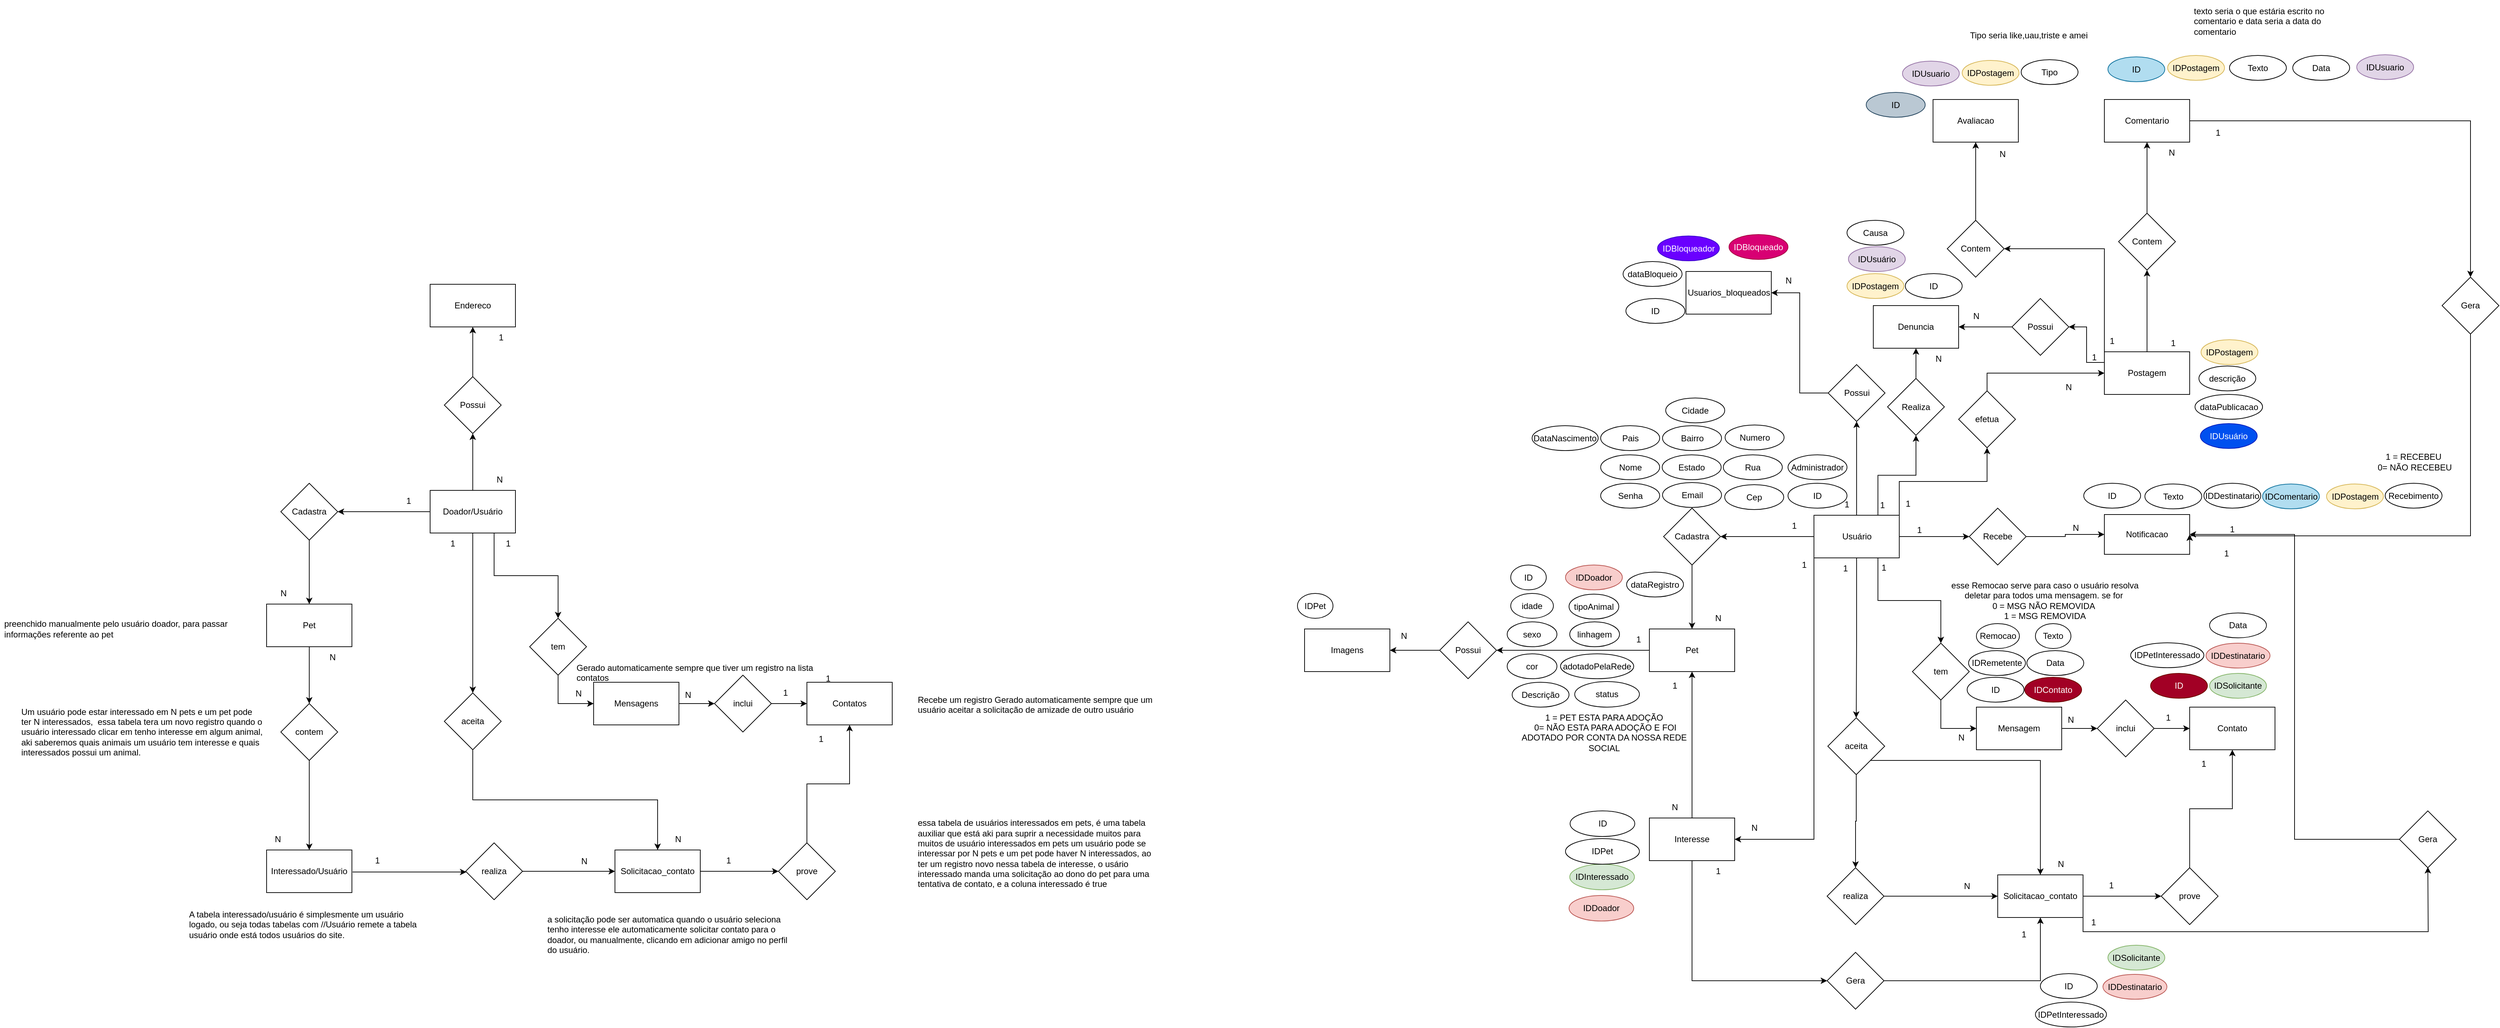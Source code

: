 <mxfile version="24.7.5">
  <diagram name="Página-1" id="FMgP69V0NtgDLawzhNWJ">
    <mxGraphModel dx="1781" dy="1208" grid="1" gridSize="10" guides="1" tooltips="1" connect="1" arrows="1" fold="1" page="0" pageScale="1" pageWidth="827" pageHeight="1169" math="0" shadow="0">
      <root>
        <mxCell id="0" />
        <mxCell id="1" parent="0" />
        <mxCell id="0B8-zQkxSEnDqGWOY_D2-5" style="edgeStyle=orthogonalEdgeStyle;rounded=0;orthogonalLoop=1;jettySize=auto;html=1;exitX=0;exitY=0.5;exitDx=0;exitDy=0;" parent="1" source="0B8-zQkxSEnDqGWOY_D2-1" target="0B8-zQkxSEnDqGWOY_D2-6" edge="1">
          <mxGeometry relative="1" as="geometry">
            <mxPoint x="290" y="320" as="targetPoint" />
          </mxGeometry>
        </mxCell>
        <mxCell id="0B8-zQkxSEnDqGWOY_D2-49" style="edgeStyle=orthogonalEdgeStyle;rounded=0;orthogonalLoop=1;jettySize=auto;html=1;exitX=0.5;exitY=1;exitDx=0;exitDy=0;" parent="1" source="0B8-zQkxSEnDqGWOY_D2-1" target="0B8-zQkxSEnDqGWOY_D2-50" edge="1">
          <mxGeometry relative="1" as="geometry">
            <mxPoint x="410.412" y="530" as="targetPoint" />
          </mxGeometry>
        </mxCell>
        <mxCell id="0B8-zQkxSEnDqGWOY_D2-69" style="edgeStyle=orthogonalEdgeStyle;rounded=0;orthogonalLoop=1;jettySize=auto;html=1;exitX=0.75;exitY=1;exitDx=0;exitDy=0;entryX=0.5;entryY=0;entryDx=0;entryDy=0;" parent="1" source="0B8-zQkxSEnDqGWOY_D2-1" target="0B8-zQkxSEnDqGWOY_D2-70" edge="1">
          <mxGeometry relative="1" as="geometry">
            <mxPoint x="540" y="480" as="targetPoint" />
          </mxGeometry>
        </mxCell>
        <mxCell id="Oqe6pV3-mtNyJNKHajgZ-12" style="edgeStyle=orthogonalEdgeStyle;rounded=0;orthogonalLoop=1;jettySize=auto;html=1;exitX=0.5;exitY=0;exitDx=0;exitDy=0;entryX=0.5;entryY=1;entryDx=0;entryDy=0;" parent="1" source="0B8-zQkxSEnDqGWOY_D2-1" target="Oqe6pV3-mtNyJNKHajgZ-9" edge="1">
          <mxGeometry relative="1" as="geometry" />
        </mxCell>
        <mxCell id="0B8-zQkxSEnDqGWOY_D2-1" value="Doador/Usuário" style="rounded=0;whiteSpace=wrap;html=1;" parent="1" vertex="1">
          <mxGeometry x="350" y="290" width="120" height="60" as="geometry" />
        </mxCell>
        <mxCell id="0B8-zQkxSEnDqGWOY_D2-29" style="edgeStyle=orthogonalEdgeStyle;rounded=0;orthogonalLoop=1;jettySize=auto;html=1;exitX=0.5;exitY=1;exitDx=0;exitDy=0;entryX=0.5;entryY=0;entryDx=0;entryDy=0;" parent="1" source="0B8-zQkxSEnDqGWOY_D2-3" target="0B8-zQkxSEnDqGWOY_D2-27" edge="1">
          <mxGeometry relative="1" as="geometry" />
        </mxCell>
        <mxCell id="0B8-zQkxSEnDqGWOY_D2-3" value="Pet" style="rounded=0;whiteSpace=wrap;html=1;" parent="1" vertex="1">
          <mxGeometry x="120" y="450" width="120" height="60" as="geometry" />
        </mxCell>
        <mxCell id="0B8-zQkxSEnDqGWOY_D2-7" style="edgeStyle=orthogonalEdgeStyle;rounded=0;orthogonalLoop=1;jettySize=auto;html=1;exitX=0.5;exitY=1;exitDx=0;exitDy=0;" parent="1" source="0B8-zQkxSEnDqGWOY_D2-6" target="0B8-zQkxSEnDqGWOY_D2-3" edge="1">
          <mxGeometry relative="1" as="geometry" />
        </mxCell>
        <mxCell id="0B8-zQkxSEnDqGWOY_D2-6" value="Cadastra" style="rhombus;whiteSpace=wrap;html=1;" parent="1" vertex="1">
          <mxGeometry x="140" y="280" width="80" height="80" as="geometry" />
        </mxCell>
        <mxCell id="0B8-zQkxSEnDqGWOY_D2-8" value="N" style="text;strokeColor=none;fillColor=none;align=center;verticalAlign=middle;spacingLeft=4;spacingRight=4;overflow=hidden;points=[[0,0.5],[1,0.5]];portConstraint=eastwest;rotatable=0;whiteSpace=wrap;html=1;" parent="1" vertex="1">
          <mxGeometry x="104" y="420" width="80" height="30" as="geometry" />
        </mxCell>
        <mxCell id="0B8-zQkxSEnDqGWOY_D2-11" value="1" style="text;strokeColor=none;fillColor=none;align=center;verticalAlign=middle;spacingLeft=4;spacingRight=4;overflow=hidden;points=[[0,0.5],[1,0.5]];portConstraint=eastwest;rotatable=0;whiteSpace=wrap;html=1;" parent="1" vertex="1">
          <mxGeometry x="280" y="290" width="80" height="30" as="geometry" />
        </mxCell>
        <mxCell id="0B8-zQkxSEnDqGWOY_D2-34" style="edgeStyle=orthogonalEdgeStyle;rounded=0;orthogonalLoop=1;jettySize=auto;html=1;exitX=0.5;exitY=1;exitDx=0;exitDy=0;entryX=0.5;entryY=0;entryDx=0;entryDy=0;" parent="1" source="0B8-zQkxSEnDqGWOY_D2-27" target="0B8-zQkxSEnDqGWOY_D2-28" edge="1">
          <mxGeometry relative="1" as="geometry" />
        </mxCell>
        <mxCell id="0B8-zQkxSEnDqGWOY_D2-27" value="contem" style="rhombus;whiteSpace=wrap;html=1;" parent="1" vertex="1">
          <mxGeometry x="140" y="590" width="80" height="80" as="geometry" />
        </mxCell>
        <mxCell id="0B8-zQkxSEnDqGWOY_D2-39" style="edgeStyle=orthogonalEdgeStyle;rounded=0;orthogonalLoop=1;jettySize=auto;html=1;exitX=1;exitY=0.5;exitDx=0;exitDy=0;entryX=0;entryY=0.5;entryDx=0;entryDy=0;" parent="1" edge="1">
          <mxGeometry relative="1" as="geometry">
            <mxPoint x="241.0" y="827" as="sourcePoint" />
            <mxPoint x="401.0" y="827" as="targetPoint" />
          </mxGeometry>
        </mxCell>
        <mxCell id="0B8-zQkxSEnDqGWOY_D2-28" value="Interessado/Usuário" style="rounded=0;whiteSpace=wrap;html=1;" parent="1" vertex="1">
          <mxGeometry x="120" y="796" width="120" height="60" as="geometry" />
        </mxCell>
        <mxCell id="0B8-zQkxSEnDqGWOY_D2-31" value="N" style="text;strokeColor=none;fillColor=none;align=center;verticalAlign=middle;spacingLeft=4;spacingRight=4;overflow=hidden;points=[[0,0.5],[1,0.5]];portConstraint=eastwest;rotatable=0;whiteSpace=wrap;html=1;" parent="1" vertex="1">
          <mxGeometry x="96" y="766" width="80" height="30" as="geometry" />
        </mxCell>
        <mxCell id="0B8-zQkxSEnDqGWOY_D2-33" value="N" style="text;strokeColor=none;fillColor=none;align=center;verticalAlign=middle;spacingLeft=4;spacingRight=4;overflow=hidden;points=[[0,0.5],[1,0.5]];portConstraint=eastwest;rotatable=0;whiteSpace=wrap;html=1;" parent="1" vertex="1">
          <mxGeometry x="173" y="510" width="80" height="30" as="geometry" />
        </mxCell>
        <mxCell id="0B8-zQkxSEnDqGWOY_D2-40" style="edgeStyle=orthogonalEdgeStyle;rounded=0;orthogonalLoop=1;jettySize=auto;html=1;exitX=1;exitY=0.5;exitDx=0;exitDy=0;entryX=0;entryY=0.5;entryDx=0;entryDy=0;" parent="1" source="0B8-zQkxSEnDqGWOY_D2-35" target="0B8-zQkxSEnDqGWOY_D2-37" edge="1">
          <mxGeometry relative="1" as="geometry" />
        </mxCell>
        <mxCell id="0B8-zQkxSEnDqGWOY_D2-35" value="realiza" style="rhombus;whiteSpace=wrap;html=1;" parent="1" vertex="1">
          <mxGeometry x="400" y="786" width="80" height="80" as="geometry" />
        </mxCell>
        <mxCell id="0B8-zQkxSEnDqGWOY_D2-60" style="edgeStyle=orthogonalEdgeStyle;rounded=0;orthogonalLoop=1;jettySize=auto;html=1;exitX=1;exitY=0.5;exitDx=0;exitDy=0;entryX=0;entryY=0.5;entryDx=0;entryDy=0;" parent="1" source="0B8-zQkxSEnDqGWOY_D2-37" target="0B8-zQkxSEnDqGWOY_D2-55" edge="1">
          <mxGeometry relative="1" as="geometry" />
        </mxCell>
        <mxCell id="0B8-zQkxSEnDqGWOY_D2-37" value="Solicitacao_contato" style="rounded=0;whiteSpace=wrap;html=1;" parent="1" vertex="1">
          <mxGeometry x="610" y="796" width="120" height="60" as="geometry" />
        </mxCell>
        <mxCell id="0B8-zQkxSEnDqGWOY_D2-45" value="1" style="text;strokeColor=none;fillColor=none;align=center;verticalAlign=middle;spacingLeft=4;spacingRight=4;overflow=hidden;points=[[0,0.5],[1,0.5]];portConstraint=eastwest;rotatable=0;whiteSpace=wrap;html=1;" parent="1" vertex="1">
          <mxGeometry x="236" y="796" width="80" height="30" as="geometry" />
        </mxCell>
        <mxCell id="0B8-zQkxSEnDqGWOY_D2-48" value="N" style="text;strokeColor=none;fillColor=none;align=center;verticalAlign=middle;spacingLeft=4;spacingRight=4;overflow=hidden;points=[[0,0.5],[1,0.5]];portConstraint=eastwest;rotatable=0;whiteSpace=wrap;html=1;" parent="1" vertex="1">
          <mxGeometry x="527" y="797" width="80" height="30" as="geometry" />
        </mxCell>
        <mxCell id="0B8-zQkxSEnDqGWOY_D2-51" style="edgeStyle=orthogonalEdgeStyle;rounded=0;orthogonalLoop=1;jettySize=auto;html=1;exitX=0.5;exitY=1;exitDx=0;exitDy=0;entryX=0.5;entryY=0;entryDx=0;entryDy=0;" parent="1" source="0B8-zQkxSEnDqGWOY_D2-50" target="0B8-zQkxSEnDqGWOY_D2-37" edge="1">
          <mxGeometry relative="1" as="geometry" />
        </mxCell>
        <mxCell id="0B8-zQkxSEnDqGWOY_D2-50" value="aceita" style="rhombus;whiteSpace=wrap;html=1;" parent="1" vertex="1">
          <mxGeometry x="370.002" y="575" width="80" height="80" as="geometry" />
        </mxCell>
        <mxCell id="0B8-zQkxSEnDqGWOY_D2-52" value="N" style="text;strokeColor=none;fillColor=none;align=center;verticalAlign=middle;spacingLeft=4;spacingRight=4;overflow=hidden;points=[[0,0.5],[1,0.5]];portConstraint=eastwest;rotatable=0;whiteSpace=wrap;html=1;" parent="1" vertex="1">
          <mxGeometry x="659" y="766" width="80" height="30" as="geometry" />
        </mxCell>
        <mxCell id="0B8-zQkxSEnDqGWOY_D2-53" value="1" style="text;strokeColor=none;fillColor=none;align=center;verticalAlign=middle;spacingLeft=4;spacingRight=4;overflow=hidden;points=[[0,0.5],[1,0.5]];portConstraint=eastwest;rotatable=0;whiteSpace=wrap;html=1;" parent="1" vertex="1">
          <mxGeometry x="342" y="350" width="80" height="30" as="geometry" />
        </mxCell>
        <mxCell id="0B8-zQkxSEnDqGWOY_D2-54" value="Contatos" style="rounded=0;whiteSpace=wrap;html=1;" parent="1" vertex="1">
          <mxGeometry x="880" y="560" width="120" height="60" as="geometry" />
        </mxCell>
        <mxCell id="0B8-zQkxSEnDqGWOY_D2-61" style="edgeStyle=orthogonalEdgeStyle;rounded=0;orthogonalLoop=1;jettySize=auto;html=1;exitX=0.5;exitY=0;exitDx=0;exitDy=0;entryX=0.5;entryY=1;entryDx=0;entryDy=0;" parent="1" source="0B8-zQkxSEnDqGWOY_D2-55" target="0B8-zQkxSEnDqGWOY_D2-54" edge="1">
          <mxGeometry relative="1" as="geometry" />
        </mxCell>
        <mxCell id="0B8-zQkxSEnDqGWOY_D2-55" value="prove" style="rhombus;whiteSpace=wrap;html=1;" parent="1" vertex="1">
          <mxGeometry x="840" y="786" width="80" height="80" as="geometry" />
        </mxCell>
        <mxCell id="0B8-zQkxSEnDqGWOY_D2-62" value="1" style="text;strokeColor=none;fillColor=none;align=center;verticalAlign=middle;spacingLeft=4;spacingRight=4;overflow=hidden;points=[[0,0.5],[1,0.5]];portConstraint=eastwest;rotatable=0;whiteSpace=wrap;html=1;" parent="1" vertex="1">
          <mxGeometry x="860" y="625" width="80" height="30" as="geometry" />
        </mxCell>
        <mxCell id="0B8-zQkxSEnDqGWOY_D2-65" value="1" style="text;strokeColor=none;fillColor=none;align=center;verticalAlign=middle;spacingLeft=4;spacingRight=4;overflow=hidden;points=[[0,0.5],[1,0.5]];portConstraint=eastwest;rotatable=0;whiteSpace=wrap;html=1;" parent="1" vertex="1">
          <mxGeometry x="730" y="796" width="80" height="30" as="geometry" />
        </mxCell>
        <mxCell id="0B8-zQkxSEnDqGWOY_D2-66" value="1" style="text;strokeColor=none;fillColor=none;align=center;verticalAlign=middle;spacingLeft=4;spacingRight=4;overflow=hidden;points=[[0,0.5],[1,0.5]];portConstraint=eastwest;rotatable=0;whiteSpace=wrap;html=1;" parent="1" vertex="1">
          <mxGeometry x="810" y="560" width="80" height="30" as="geometry" />
        </mxCell>
        <mxCell id="0B8-zQkxSEnDqGWOY_D2-72" style="edgeStyle=orthogonalEdgeStyle;rounded=0;orthogonalLoop=1;jettySize=auto;html=1;exitX=0.5;exitY=1;exitDx=0;exitDy=0;entryX=0;entryY=0.5;entryDx=0;entryDy=0;" parent="1" source="0B8-zQkxSEnDqGWOY_D2-70" target="0B8-zQkxSEnDqGWOY_D2-71" edge="1">
          <mxGeometry relative="1" as="geometry" />
        </mxCell>
        <mxCell id="0B8-zQkxSEnDqGWOY_D2-70" value="tem" style="rhombus;whiteSpace=wrap;html=1;" parent="1" vertex="1">
          <mxGeometry x="490.002" y="470" width="80" height="80" as="geometry" />
        </mxCell>
        <mxCell id="0B8-zQkxSEnDqGWOY_D2-79" style="edgeStyle=orthogonalEdgeStyle;rounded=0;orthogonalLoop=1;jettySize=auto;html=1;exitX=1;exitY=0.5;exitDx=0;exitDy=0;entryX=0;entryY=0.5;entryDx=0;entryDy=0;" parent="1" source="0B8-zQkxSEnDqGWOY_D2-71" target="0B8-zQkxSEnDqGWOY_D2-78" edge="1">
          <mxGeometry relative="1" as="geometry" />
        </mxCell>
        <mxCell id="0B8-zQkxSEnDqGWOY_D2-71" value="Mensagens" style="rounded=0;whiteSpace=wrap;html=1;" parent="1" vertex="1">
          <mxGeometry x="580" y="560" width="120" height="60" as="geometry" />
        </mxCell>
        <mxCell id="0B8-zQkxSEnDqGWOY_D2-73" value="1" style="text;strokeColor=none;fillColor=none;align=center;verticalAlign=middle;spacingLeft=4;spacingRight=4;overflow=hidden;points=[[0,0.5],[1,0.5]];portConstraint=eastwest;rotatable=0;whiteSpace=wrap;html=1;" parent="1" vertex="1">
          <mxGeometry x="870" y="540" width="80" height="30" as="geometry" />
        </mxCell>
        <mxCell id="0B8-zQkxSEnDqGWOY_D2-76" value="1" style="text;strokeColor=none;fillColor=none;align=center;verticalAlign=middle;spacingLeft=4;spacingRight=4;overflow=hidden;points=[[0,0.5],[1,0.5]];portConstraint=eastwest;rotatable=0;whiteSpace=wrap;html=1;" parent="1" vertex="1">
          <mxGeometry x="420" y="350" width="80" height="30" as="geometry" />
        </mxCell>
        <mxCell id="0B8-zQkxSEnDqGWOY_D2-80" style="edgeStyle=orthogonalEdgeStyle;rounded=0;orthogonalLoop=1;jettySize=auto;html=1;exitX=1;exitY=0.5;exitDx=0;exitDy=0;entryX=0;entryY=0.5;entryDx=0;entryDy=0;" parent="1" source="0B8-zQkxSEnDqGWOY_D2-78" target="0B8-zQkxSEnDqGWOY_D2-54" edge="1">
          <mxGeometry relative="1" as="geometry" />
        </mxCell>
        <mxCell id="0B8-zQkxSEnDqGWOY_D2-78" value="inclui" style="rhombus;whiteSpace=wrap;html=1;" parent="1" vertex="1">
          <mxGeometry x="750.002" y="550" width="80" height="80" as="geometry" />
        </mxCell>
        <mxCell id="0B8-zQkxSEnDqGWOY_D2-84" value="N" style="text;strokeColor=none;fillColor=none;align=center;verticalAlign=middle;spacingLeft=4;spacingRight=4;overflow=hidden;points=[[0,0.5],[1,0.5]];portConstraint=eastwest;rotatable=0;whiteSpace=wrap;html=1;" parent="1" vertex="1">
          <mxGeometry x="673" y="563" width="80" height="30" as="geometry" />
        </mxCell>
        <mxCell id="0B8-zQkxSEnDqGWOY_D2-86" value="N" style="text;strokeColor=none;fillColor=none;align=center;verticalAlign=middle;spacingLeft=4;spacingRight=4;overflow=hidden;points=[[0,0.5],[1,0.5]];portConstraint=eastwest;rotatable=0;whiteSpace=wrap;html=1;" parent="1" vertex="1">
          <mxGeometry x="519" y="561" width="80" height="30" as="geometry" />
        </mxCell>
        <mxCell id="0B8-zQkxSEnDqGWOY_D2-89" value="Gerado automaticamente sempre que tiver um registro na lista contatos" style="text;strokeColor=none;fillColor=none;align=left;verticalAlign=middle;spacingLeft=4;spacingRight=4;overflow=hidden;points=[[0,0.5],[1,0.5]];portConstraint=eastwest;rotatable=0;whiteSpace=wrap;html=1;" parent="1" vertex="1">
          <mxGeometry x="550" y="530" width="351" height="30" as="geometry" />
        </mxCell>
        <mxCell id="Oqe6pV3-mtNyJNKHajgZ-8" value="Endereco" style="rounded=0;whiteSpace=wrap;html=1;" parent="1" vertex="1">
          <mxGeometry x="350" width="120" height="60" as="geometry" />
        </mxCell>
        <mxCell id="Oqe6pV3-mtNyJNKHajgZ-13" style="edgeStyle=orthogonalEdgeStyle;rounded=0;orthogonalLoop=1;jettySize=auto;html=1;exitX=0.5;exitY=0;exitDx=0;exitDy=0;entryX=0.5;entryY=1;entryDx=0;entryDy=0;" parent="1" source="Oqe6pV3-mtNyJNKHajgZ-9" target="Oqe6pV3-mtNyJNKHajgZ-8" edge="1">
          <mxGeometry relative="1" as="geometry" />
        </mxCell>
        <mxCell id="Oqe6pV3-mtNyJNKHajgZ-9" value="Possui" style="rhombus;whiteSpace=wrap;html=1;" parent="1" vertex="1">
          <mxGeometry x="370" y="130" width="80" height="80" as="geometry" />
        </mxCell>
        <mxCell id="Oqe6pV3-mtNyJNKHajgZ-10" value="1" style="text;strokeColor=none;fillColor=none;align=center;verticalAlign=middle;spacingLeft=4;spacingRight=4;overflow=hidden;points=[[0,0.5],[1,0.5]];portConstraint=eastwest;rotatable=0;whiteSpace=wrap;html=1;" parent="1" vertex="1">
          <mxGeometry x="410" y="60" width="80" height="30" as="geometry" />
        </mxCell>
        <mxCell id="Oqe6pV3-mtNyJNKHajgZ-11" value="N" style="text;strokeColor=none;fillColor=none;align=center;verticalAlign=middle;spacingLeft=4;spacingRight=4;overflow=hidden;points=[[0,0.5],[1,0.5]];portConstraint=eastwest;rotatable=0;whiteSpace=wrap;html=1;" parent="1" vertex="1">
          <mxGeometry x="408" y="260" width="80" height="30" as="geometry" />
        </mxCell>
        <mxCell id="Oqe6pV3-mtNyJNKHajgZ-25" value="a solicitação pode ser automatica quando o usuário seleciona tenho interesse ele automaticamente solicitar contato para o doador, ou manualmente, clicando em adicionar amigo no perfil do usuário." style="text;strokeColor=none;fillColor=none;align=left;verticalAlign=middle;spacingLeft=4;spacingRight=4;overflow=hidden;points=[[0,0.5],[1,0.5]];portConstraint=eastwest;rotatable=0;whiteSpace=wrap;html=1;" parent="1" vertex="1">
          <mxGeometry x="509" y="880" width="351" height="70" as="geometry" />
        </mxCell>
        <mxCell id="Oqe6pV3-mtNyJNKHajgZ-26" value="A tabela interessado/usuário é simplesmente um usuário logado, ou seja todas tabelas com //Usuário remete a tabela usuário onde está todos usuários do site." style="text;strokeColor=none;fillColor=none;align=left;verticalAlign=middle;spacingLeft=4;spacingRight=4;overflow=hidden;points=[[0,0.5],[1,0.5]];portConstraint=eastwest;rotatable=0;whiteSpace=wrap;html=1;" parent="1" vertex="1">
          <mxGeometry x="4.5" y="866" width="351" height="70" as="geometry" />
        </mxCell>
        <mxCell id="Oqe6pV3-mtNyJNKHajgZ-27" value="Um usuário pode estar interessado em N pets e um pet pode ter N interessados,&amp;nbsp; essa tabela tera um novo registro quando o usuário interessado clicar em tenho interesse em algum animal, aki saberemos quais animais um usuário tem interesse e quais interessados possui um animal." style="text;strokeColor=none;fillColor=none;align=left;verticalAlign=middle;spacingLeft=4;spacingRight=4;overflow=hidden;points=[[0,0.5],[1,0.5]];portConstraint=eastwest;rotatable=0;whiteSpace=wrap;html=1;" parent="1" vertex="1">
          <mxGeometry x="-231" y="582.5" width="351" height="95" as="geometry" />
        </mxCell>
        <mxCell id="Oqe6pV3-mtNyJNKHajgZ-28" value="preenchido manualmente pelo usuário doador, para passar informações referente ao pet" style="text;strokeColor=none;fillColor=none;align=left;verticalAlign=middle;spacingLeft=4;spacingRight=4;overflow=hidden;points=[[0,0.5],[1,0.5]];portConstraint=eastwest;rotatable=0;whiteSpace=wrap;html=1;" parent="1" vertex="1">
          <mxGeometry x="-255" y="450" width="351" height="70" as="geometry" />
        </mxCell>
        <mxCell id="Oqe6pV3-mtNyJNKHajgZ-30" value="Recebe um registro Gerado automaticamente sempre que um usuário aceitar a solicitação de amizade de outro usuário" style="text;strokeColor=none;fillColor=none;align=left;verticalAlign=middle;spacingLeft=4;spacingRight=4;overflow=hidden;points=[[0,0.5],[1,0.5]];portConstraint=eastwest;rotatable=0;whiteSpace=wrap;html=1;" parent="1" vertex="1">
          <mxGeometry x="1030" y="575" width="351" height="30" as="geometry" />
        </mxCell>
        <mxCell id="Oqe6pV3-mtNyJNKHajgZ-32" style="edgeStyle=orthogonalEdgeStyle;rounded=0;orthogonalLoop=1;jettySize=auto;html=1;exitX=0;exitY=0.5;exitDx=0;exitDy=0;" parent="1" source="Oqe6pV3-mtNyJNKHajgZ-36" target="Oqe6pV3-mtNyJNKHajgZ-40" edge="1">
          <mxGeometry relative="1" as="geometry">
            <mxPoint x="2235" y="355" as="targetPoint" />
          </mxGeometry>
        </mxCell>
        <mxCell id="Oqe6pV3-mtNyJNKHajgZ-33" style="edgeStyle=orthogonalEdgeStyle;rounded=0;orthogonalLoop=1;jettySize=auto;html=1;exitX=0.5;exitY=1;exitDx=0;exitDy=0;" parent="1" source="Oqe6pV3-mtNyJNKHajgZ-36" target="Oqe6pV3-mtNyJNKHajgZ-56" edge="1">
          <mxGeometry relative="1" as="geometry">
            <mxPoint x="2355.412" y="565" as="targetPoint" />
          </mxGeometry>
        </mxCell>
        <mxCell id="Oqe6pV3-mtNyJNKHajgZ-34" style="edgeStyle=orthogonalEdgeStyle;rounded=0;orthogonalLoop=1;jettySize=auto;html=1;exitX=0.75;exitY=1;exitDx=0;exitDy=0;entryX=0.5;entryY=0;entryDx=0;entryDy=0;" parent="1" source="Oqe6pV3-mtNyJNKHajgZ-36" target="Oqe6pV3-mtNyJNKHajgZ-66" edge="1">
          <mxGeometry relative="1" as="geometry">
            <mxPoint x="2485" y="515" as="targetPoint" />
          </mxGeometry>
        </mxCell>
        <mxCell id="cYZc8xE1b5bYDM493sWB-35" style="edgeStyle=orthogonalEdgeStyle;rounded=0;orthogonalLoop=1;jettySize=auto;html=1;exitX=1;exitY=0.5;exitDx=0;exitDy=0;" parent="1" source="Oqe6pV3-mtNyJNKHajgZ-36" target="cYZc8xE1b5bYDM493sWB-36" edge="1">
          <mxGeometry relative="1" as="geometry">
            <mxPoint x="2510" y="355.667" as="targetPoint" />
          </mxGeometry>
        </mxCell>
        <mxCell id="TwfrOFpAXyh7pc0rzug8-6" style="edgeStyle=orthogonalEdgeStyle;rounded=0;orthogonalLoop=1;jettySize=auto;html=1;exitX=1;exitY=0;exitDx=0;exitDy=0;entryX=0.5;entryY=1;entryDx=0;entryDy=0;" parent="1" source="Oqe6pV3-mtNyJNKHajgZ-36" target="TwfrOFpAXyh7pc0rzug8-3" edge="1">
          <mxGeometry relative="1" as="geometry" />
        </mxCell>
        <mxCell id="TwfrOFpAXyh7pc0rzug8-38" style="edgeStyle=orthogonalEdgeStyle;rounded=0;orthogonalLoop=1;jettySize=auto;html=1;entryX=1;entryY=0.5;entryDx=0;entryDy=0;" parent="1" target="Oqe6pV3-mtNyJNKHajgZ-88" edge="1">
          <mxGeometry relative="1" as="geometry">
            <mxPoint x="2180" y="781" as="sourcePoint" />
          </mxGeometry>
        </mxCell>
        <mxCell id="Otbbmj8csXp3Agj5wvf8-10" style="edgeStyle=orthogonalEdgeStyle;rounded=0;orthogonalLoop=1;jettySize=auto;html=1;exitX=0.5;exitY=0;exitDx=0;exitDy=0;entryX=0.5;entryY=1;entryDx=0;entryDy=0;" parent="1" source="Oqe6pV3-mtNyJNKHajgZ-36" target="Otbbmj8csXp3Agj5wvf8-8" edge="1">
          <mxGeometry relative="1" as="geometry" />
        </mxCell>
        <mxCell id="wLtLa5FSKCPGdKAXADJB-34" style="edgeStyle=orthogonalEdgeStyle;rounded=0;orthogonalLoop=1;jettySize=auto;html=1;exitX=0.5;exitY=0;exitDx=0;exitDy=0;entryX=0.5;entryY=1;entryDx=0;entryDy=0;" parent="1" source="wLtLa5FSKCPGdKAXADJB-38" target="wLtLa5FSKCPGdKAXADJB-33" edge="1">
          <mxGeometry relative="1" as="geometry" />
        </mxCell>
        <mxCell id="Oqe6pV3-mtNyJNKHajgZ-36" value="Usuário" style="rounded=0;whiteSpace=wrap;html=1;" parent="1" vertex="1">
          <mxGeometry x="2296.5" y="325" width="120" height="60" as="geometry" />
        </mxCell>
        <mxCell id="oC5HDOYCh5RvRhOCq13o-27" style="edgeStyle=orthogonalEdgeStyle;rounded=0;orthogonalLoop=1;jettySize=auto;html=1;entryX=1;entryY=0.5;entryDx=0;entryDy=0;" parent="1" source="Oqe6pV3-mtNyJNKHajgZ-38" target="oC5HDOYCh5RvRhOCq13o-26" edge="1">
          <mxGeometry relative="1" as="geometry" />
        </mxCell>
        <mxCell id="Oqe6pV3-mtNyJNKHajgZ-38" value="Pet" style="rounded=0;whiteSpace=wrap;html=1;" parent="1" vertex="1">
          <mxGeometry x="2065" y="485" width="120" height="60" as="geometry" />
        </mxCell>
        <mxCell id="Oqe6pV3-mtNyJNKHajgZ-39" style="edgeStyle=orthogonalEdgeStyle;rounded=0;orthogonalLoop=1;jettySize=auto;html=1;exitX=0.5;exitY=1;exitDx=0;exitDy=0;" parent="1" source="Oqe6pV3-mtNyJNKHajgZ-40" target="Oqe6pV3-mtNyJNKHajgZ-38" edge="1">
          <mxGeometry relative="1" as="geometry" />
        </mxCell>
        <mxCell id="Oqe6pV3-mtNyJNKHajgZ-40" value="Cadastra" style="rhombus;whiteSpace=wrap;html=1;" parent="1" vertex="1">
          <mxGeometry x="2085" y="315" width="80" height="80" as="geometry" />
        </mxCell>
        <mxCell id="Oqe6pV3-mtNyJNKHajgZ-41" value="N" style="text;strokeColor=none;fillColor=none;align=center;verticalAlign=middle;spacingLeft=4;spacingRight=4;overflow=hidden;points=[[0,0.5],[1,0.5]];portConstraint=eastwest;rotatable=0;whiteSpace=wrap;html=1;" parent="1" vertex="1">
          <mxGeometry x="2122" y="455" width="80" height="30" as="geometry" />
        </mxCell>
        <mxCell id="Oqe6pV3-mtNyJNKHajgZ-42" value="1" style="text;strokeColor=none;fillColor=none;align=center;verticalAlign=middle;spacingLeft=4;spacingRight=4;overflow=hidden;points=[[0,0.5],[1,0.5]];portConstraint=eastwest;rotatable=0;whiteSpace=wrap;html=1;" parent="1" vertex="1">
          <mxGeometry x="2229" y="325" width="80" height="30" as="geometry" />
        </mxCell>
        <mxCell id="Oqe6pV3-mtNyJNKHajgZ-45" style="edgeStyle=orthogonalEdgeStyle;rounded=0;orthogonalLoop=1;jettySize=auto;html=1;exitX=0.5;exitY=1;exitDx=0;exitDy=0;entryX=0.5;entryY=0;entryDx=0;entryDy=0;" parent="1" source="Oqe6pV3-mtNyJNKHajgZ-56" target="Oqe6pV3-mtNyJNKHajgZ-50" edge="1">
          <mxGeometry relative="1" as="geometry">
            <mxPoint x="2186" y="862" as="sourcePoint" />
            <mxPoint x="2346" y="862" as="targetPoint" />
          </mxGeometry>
        </mxCell>
        <mxCell id="Oqe6pV3-mtNyJNKHajgZ-47" value="N" style="text;strokeColor=none;fillColor=none;align=center;verticalAlign=middle;spacingLeft=4;spacingRight=4;overflow=hidden;points=[[0,0.5],[1,0.5]];portConstraint=eastwest;rotatable=0;whiteSpace=wrap;html=1;" parent="1" vertex="1">
          <mxGeometry x="2173" y="750" width="80" height="30" as="geometry" />
        </mxCell>
        <mxCell id="Oqe6pV3-mtNyJNKHajgZ-49" style="edgeStyle=orthogonalEdgeStyle;rounded=0;orthogonalLoop=1;jettySize=auto;html=1;exitX=1;exitY=0.5;exitDx=0;exitDy=0;entryX=0;entryY=0.5;entryDx=0;entryDy=0;" parent="1" source="Oqe6pV3-mtNyJNKHajgZ-50" target="Oqe6pV3-mtNyJNKHajgZ-52" edge="1">
          <mxGeometry relative="1" as="geometry" />
        </mxCell>
        <mxCell id="Oqe6pV3-mtNyJNKHajgZ-50" value="realiza" style="rhombus;whiteSpace=wrap;html=1;" parent="1" vertex="1">
          <mxGeometry x="2315" y="821" width="80" height="80" as="geometry" />
        </mxCell>
        <mxCell id="Oqe6pV3-mtNyJNKHajgZ-51" style="edgeStyle=orthogonalEdgeStyle;rounded=0;orthogonalLoop=1;jettySize=auto;html=1;exitX=1;exitY=0.5;exitDx=0;exitDy=0;entryX=0;entryY=0.5;entryDx=0;entryDy=0;" parent="1" source="Oqe6pV3-mtNyJNKHajgZ-52" target="Oqe6pV3-mtNyJNKHajgZ-61" edge="1">
          <mxGeometry relative="1" as="geometry" />
        </mxCell>
        <mxCell id="Otbbmj8csXp3Agj5wvf8-3" style="edgeStyle=orthogonalEdgeStyle;rounded=0;orthogonalLoop=1;jettySize=auto;html=1;exitX=1;exitY=1;exitDx=0;exitDy=0;" parent="1" source="Oqe6pV3-mtNyJNKHajgZ-52" edge="1">
          <mxGeometry relative="1" as="geometry">
            <mxPoint x="3160" y="820" as="targetPoint" />
          </mxGeometry>
        </mxCell>
        <mxCell id="Oqe6pV3-mtNyJNKHajgZ-52" value="Solicitacao_contato" style="rounded=0;whiteSpace=wrap;html=1;" parent="1" vertex="1">
          <mxGeometry x="2555" y="831" width="120" height="60" as="geometry" />
        </mxCell>
        <mxCell id="Oqe6pV3-mtNyJNKHajgZ-54" value="N" style="text;strokeColor=none;fillColor=none;align=center;verticalAlign=middle;spacingLeft=4;spacingRight=4;overflow=hidden;points=[[0,0.5],[1,0.5]];portConstraint=eastwest;rotatable=0;whiteSpace=wrap;html=1;" parent="1" vertex="1">
          <mxGeometry x="2472" y="832" width="80" height="30" as="geometry" />
        </mxCell>
        <mxCell id="Oqe6pV3-mtNyJNKHajgZ-55" style="edgeStyle=orthogonalEdgeStyle;rounded=0;orthogonalLoop=1;jettySize=auto;html=1;exitX=1;exitY=1;exitDx=0;exitDy=0;entryX=0.5;entryY=0;entryDx=0;entryDy=0;" parent="1" source="Oqe6pV3-mtNyJNKHajgZ-56" target="Oqe6pV3-mtNyJNKHajgZ-52" edge="1">
          <mxGeometry relative="1" as="geometry" />
        </mxCell>
        <mxCell id="Oqe6pV3-mtNyJNKHajgZ-56" value="aceita" style="rhombus;whiteSpace=wrap;html=1;" parent="1" vertex="1">
          <mxGeometry x="2316.002" y="610" width="80" height="80" as="geometry" />
        </mxCell>
        <mxCell id="Oqe6pV3-mtNyJNKHajgZ-57" value="N" style="text;strokeColor=none;fillColor=none;align=center;verticalAlign=middle;spacingLeft=4;spacingRight=4;overflow=hidden;points=[[0,0.5],[1,0.5]];portConstraint=eastwest;rotatable=0;whiteSpace=wrap;html=1;" parent="1" vertex="1">
          <mxGeometry x="2604" y="801" width="80" height="30" as="geometry" />
        </mxCell>
        <mxCell id="Oqe6pV3-mtNyJNKHajgZ-58" value="1" style="text;strokeColor=none;fillColor=none;align=center;verticalAlign=middle;spacingLeft=4;spacingRight=4;overflow=hidden;points=[[0,0.5],[1,0.5]];portConstraint=eastwest;rotatable=0;whiteSpace=wrap;html=1;" parent="1" vertex="1">
          <mxGeometry x="2301" y="385" width="80" height="30" as="geometry" />
        </mxCell>
        <mxCell id="Oqe6pV3-mtNyJNKHajgZ-59" value="Contato" style="rounded=0;whiteSpace=wrap;html=1;" parent="1" vertex="1">
          <mxGeometry x="2825" y="595" width="120" height="60" as="geometry" />
        </mxCell>
        <mxCell id="Oqe6pV3-mtNyJNKHajgZ-60" style="edgeStyle=orthogonalEdgeStyle;rounded=0;orthogonalLoop=1;jettySize=auto;html=1;exitX=0.5;exitY=0;exitDx=0;exitDy=0;entryX=0.5;entryY=1;entryDx=0;entryDy=0;" parent="1" source="Oqe6pV3-mtNyJNKHajgZ-61" target="Oqe6pV3-mtNyJNKHajgZ-59" edge="1">
          <mxGeometry relative="1" as="geometry" />
        </mxCell>
        <mxCell id="Oqe6pV3-mtNyJNKHajgZ-61" value="prove" style="rhombus;whiteSpace=wrap;html=1;" parent="1" vertex="1">
          <mxGeometry x="2785" y="821" width="80" height="80" as="geometry" />
        </mxCell>
        <mxCell id="Oqe6pV3-mtNyJNKHajgZ-62" value="1" style="text;strokeColor=none;fillColor=none;align=center;verticalAlign=middle;spacingLeft=4;spacingRight=4;overflow=hidden;points=[[0,0.5],[1,0.5]];portConstraint=eastwest;rotatable=0;whiteSpace=wrap;html=1;" parent="1" vertex="1">
          <mxGeometry x="2805" y="660" width="80" height="30" as="geometry" />
        </mxCell>
        <mxCell id="Oqe6pV3-mtNyJNKHajgZ-63" value="1" style="text;strokeColor=none;fillColor=none;align=center;verticalAlign=middle;spacingLeft=4;spacingRight=4;overflow=hidden;points=[[0,0.5],[1,0.5]];portConstraint=eastwest;rotatable=0;whiteSpace=wrap;html=1;" parent="1" vertex="1">
          <mxGeometry x="2675" y="831" width="80" height="30" as="geometry" />
        </mxCell>
        <mxCell id="Oqe6pV3-mtNyJNKHajgZ-64" value="1" style="text;strokeColor=none;fillColor=none;align=center;verticalAlign=middle;spacingLeft=4;spacingRight=4;overflow=hidden;points=[[0,0.5],[1,0.5]];portConstraint=eastwest;rotatable=0;whiteSpace=wrap;html=1;" parent="1" vertex="1">
          <mxGeometry x="2755" y="595" width="80" height="30" as="geometry" />
        </mxCell>
        <mxCell id="Oqe6pV3-mtNyJNKHajgZ-65" style="edgeStyle=orthogonalEdgeStyle;rounded=0;orthogonalLoop=1;jettySize=auto;html=1;exitX=0.5;exitY=1;exitDx=0;exitDy=0;entryX=0;entryY=0.5;entryDx=0;entryDy=0;" parent="1" source="Oqe6pV3-mtNyJNKHajgZ-66" target="Oqe6pV3-mtNyJNKHajgZ-68" edge="1">
          <mxGeometry relative="1" as="geometry" />
        </mxCell>
        <mxCell id="Oqe6pV3-mtNyJNKHajgZ-66" value="tem" style="rhombus;whiteSpace=wrap;html=1;" parent="1" vertex="1">
          <mxGeometry x="2435.002" y="505" width="80" height="80" as="geometry" />
        </mxCell>
        <mxCell id="Oqe6pV3-mtNyJNKHajgZ-67" style="edgeStyle=orthogonalEdgeStyle;rounded=0;orthogonalLoop=1;jettySize=auto;html=1;exitX=1;exitY=0.5;exitDx=0;exitDy=0;entryX=0;entryY=0.5;entryDx=0;entryDy=0;" parent="1" source="Oqe6pV3-mtNyJNKHajgZ-68" target="Oqe6pV3-mtNyJNKHajgZ-72" edge="1">
          <mxGeometry relative="1" as="geometry" />
        </mxCell>
        <mxCell id="Oqe6pV3-mtNyJNKHajgZ-68" value="Mensagem" style="rounded=0;whiteSpace=wrap;html=1;" parent="1" vertex="1">
          <mxGeometry x="2525" y="595" width="120" height="60" as="geometry" />
        </mxCell>
        <mxCell id="Oqe6pV3-mtNyJNKHajgZ-70" value="1" style="text;strokeColor=none;fillColor=none;align=center;verticalAlign=middle;spacingLeft=4;spacingRight=4;overflow=hidden;points=[[0,0.5],[1,0.5]];portConstraint=eastwest;rotatable=0;whiteSpace=wrap;html=1;" parent="1" vertex="1">
          <mxGeometry x="2355" y="384" width="80" height="30" as="geometry" />
        </mxCell>
        <mxCell id="Oqe6pV3-mtNyJNKHajgZ-71" style="edgeStyle=orthogonalEdgeStyle;rounded=0;orthogonalLoop=1;jettySize=auto;html=1;exitX=1;exitY=0.5;exitDx=0;exitDy=0;entryX=0;entryY=0.5;entryDx=0;entryDy=0;" parent="1" source="Oqe6pV3-mtNyJNKHajgZ-72" target="Oqe6pV3-mtNyJNKHajgZ-59" edge="1">
          <mxGeometry relative="1" as="geometry" />
        </mxCell>
        <mxCell id="Oqe6pV3-mtNyJNKHajgZ-72" value="inclui" style="rhombus;whiteSpace=wrap;html=1;" parent="1" vertex="1">
          <mxGeometry x="2695.002" y="585" width="80" height="80" as="geometry" />
        </mxCell>
        <mxCell id="Oqe6pV3-mtNyJNKHajgZ-73" value="N" style="text;strokeColor=none;fillColor=none;align=center;verticalAlign=middle;spacingLeft=4;spacingRight=4;overflow=hidden;points=[[0,0.5],[1,0.5]];portConstraint=eastwest;rotatable=0;whiteSpace=wrap;html=1;" parent="1" vertex="1">
          <mxGeometry x="2618" y="598" width="80" height="30" as="geometry" />
        </mxCell>
        <mxCell id="Oqe6pV3-mtNyJNKHajgZ-74" value="N" style="text;strokeColor=none;fillColor=none;align=center;verticalAlign=middle;spacingLeft=4;spacingRight=4;overflow=hidden;points=[[0,0.5],[1,0.5]];portConstraint=eastwest;rotatable=0;whiteSpace=wrap;html=1;" parent="1" vertex="1">
          <mxGeometry x="2464" y="623" width="80" height="30" as="geometry" />
        </mxCell>
        <mxCell id="Oqe6pV3-mtNyJNKHajgZ-77" style="edgeStyle=orthogonalEdgeStyle;rounded=0;orthogonalLoop=1;jettySize=auto;html=1;exitX=0.5;exitY=0;exitDx=0;exitDy=0;entryX=0.5;entryY=1;entryDx=0;entryDy=0;" parent="1" edge="1">
          <mxGeometry relative="1" as="geometry">
            <mxPoint x="2355" y="95.0" as="targetPoint" />
          </mxGeometry>
        </mxCell>
        <mxCell id="Oqe6pV3-mtNyJNKHajgZ-80" value="1" style="text;strokeColor=none;fillColor=none;align=center;verticalAlign=middle;spacingLeft=4;spacingRight=4;overflow=hidden;points=[[0,0.5],[1,0.5]];portConstraint=eastwest;rotatable=0;whiteSpace=wrap;html=1;" parent="1" vertex="1">
          <mxGeometry x="2389" y="294" width="80" height="30" as="geometry" />
        </mxCell>
        <mxCell id="oC5HDOYCh5RvRhOCq13o-1" style="edgeStyle=orthogonalEdgeStyle;rounded=0;orthogonalLoop=1;jettySize=auto;html=1;exitX=0.5;exitY=1;exitDx=0;exitDy=0;entryX=0;entryY=0.5;entryDx=0;entryDy=0;" parent="1" source="Oqe6pV3-mtNyJNKHajgZ-88" target="oC5HDOYCh5RvRhOCq13o-2" edge="1">
          <mxGeometry relative="1" as="geometry" />
        </mxCell>
        <mxCell id="Otbbmj8csXp3Agj5wvf8-2" style="edgeStyle=orthogonalEdgeStyle;rounded=0;orthogonalLoop=1;jettySize=auto;html=1;entryX=0.5;entryY=1;entryDx=0;entryDy=0;" parent="1" source="Oqe6pV3-mtNyJNKHajgZ-88" target="Oqe6pV3-mtNyJNKHajgZ-38" edge="1">
          <mxGeometry relative="1" as="geometry" />
        </mxCell>
        <mxCell id="Oqe6pV3-mtNyJNKHajgZ-88" value="Interesse" style="rounded=0;whiteSpace=wrap;html=1;" parent="1" vertex="1">
          <mxGeometry x="2065" y="751" width="120" height="60" as="geometry" />
        </mxCell>
        <mxCell id="Oqe6pV3-mtNyJNKHajgZ-89" value="1" style="text;strokeColor=none;fillColor=none;align=center;verticalAlign=middle;spacingLeft=4;spacingRight=4;overflow=hidden;points=[[0,0.5],[1,0.5]];portConstraint=eastwest;rotatable=0;whiteSpace=wrap;html=1;" parent="1" vertex="1">
          <mxGeometry x="2243" y="380" width="80" height="30" as="geometry" />
        </mxCell>
        <mxCell id="Oqe6pV3-mtNyJNKHajgZ-90" value="N" style="text;strokeColor=none;fillColor=none;align=center;verticalAlign=middle;spacingLeft=4;spacingRight=4;overflow=hidden;points=[[0,0.5],[1,0.5]];portConstraint=eastwest;rotatable=0;whiteSpace=wrap;html=1;" parent="1" vertex="1">
          <mxGeometry x="2061" y="721" width="80" height="30" as="geometry" />
        </mxCell>
        <mxCell id="cYZc8xE1b5bYDM493sWB-12" value="IDDoador" style="ellipse;whiteSpace=wrap;html=1;fillColor=#f8cecc;strokeColor=#b85450;" parent="1" vertex="1">
          <mxGeometry x="1947" y="395" width="80" height="35" as="geometry" />
        </mxCell>
        <mxCell id="cYZc8xE1b5bYDM493sWB-13" value="tipoAnimal" style="ellipse;whiteSpace=wrap;html=1;" parent="1" vertex="1">
          <mxGeometry x="1952" y="436" width="70" height="35" as="geometry" />
        </mxCell>
        <mxCell id="cYZc8xE1b5bYDM493sWB-15" value="idade" style="ellipse;whiteSpace=wrap;html=1;" parent="1" vertex="1">
          <mxGeometry x="1870" y="435" width="60" height="35" as="geometry" />
        </mxCell>
        <mxCell id="cYZc8xE1b5bYDM493sWB-16" value="linhagem" style="ellipse;whiteSpace=wrap;html=1;" parent="1" vertex="1">
          <mxGeometry x="1953" y="475" width="70" height="35" as="geometry" />
        </mxCell>
        <mxCell id="cYZc8xE1b5bYDM493sWB-22" value="ID" style="ellipse;whiteSpace=wrap;html=1;fillColor=#b1ddf0;strokeColor=#10739e;" parent="1" vertex="1">
          <mxGeometry x="2710" y="-320" width="80" height="35" as="geometry" />
        </mxCell>
        <mxCell id="cYZc8xE1b5bYDM493sWB-28" value="ID" style="ellipse;whiteSpace=wrap;html=1;" parent="1" vertex="1">
          <mxGeometry x="1870" y="395" width="50" height="35" as="geometry" />
        </mxCell>
        <mxCell id="cYZc8xE1b5bYDM493sWB-29" value="1" style="text;strokeColor=none;fillColor=none;align=center;verticalAlign=middle;spacingLeft=4;spacingRight=4;overflow=hidden;points=[[0,0.5],[1,0.5]];portConstraint=eastwest;rotatable=0;whiteSpace=wrap;html=1;" parent="1" vertex="1">
          <mxGeometry x="2061" y="550" width="80" height="30" as="geometry" />
        </mxCell>
        <mxCell id="cYZc8xE1b5bYDM493sWB-31" value="cor" style="ellipse;whiteSpace=wrap;html=1;" parent="1" vertex="1">
          <mxGeometry x="1865" y="520" width="70" height="35" as="geometry" />
        </mxCell>
        <mxCell id="cYZc8xE1b5bYDM493sWB-32" value="sexo" style="ellipse;whiteSpace=wrap;html=1;" parent="1" vertex="1">
          <mxGeometry x="1865" y="475" width="70" height="35" as="geometry" />
        </mxCell>
        <mxCell id="cYZc8xE1b5bYDM493sWB-33" value="adotadoPelaRede" style="ellipse;whiteSpace=wrap;html=1;" parent="1" vertex="1">
          <mxGeometry x="1940" y="520" width="103" height="35" as="geometry" />
        </mxCell>
        <mxCell id="cYZc8xE1b5bYDM493sWB-34" value="Notificacao" style="rounded=0;whiteSpace=wrap;html=1;" parent="1" vertex="1">
          <mxGeometry x="2705" y="324" width="120" height="56" as="geometry" />
        </mxCell>
        <mxCell id="TwfrOFpAXyh7pc0rzug8-12" style="edgeStyle=orthogonalEdgeStyle;rounded=0;orthogonalLoop=1;jettySize=auto;html=1;exitX=1;exitY=0.5;exitDx=0;exitDy=0;entryX=0;entryY=0.5;entryDx=0;entryDy=0;" parent="1" source="cYZc8xE1b5bYDM493sWB-36" target="cYZc8xE1b5bYDM493sWB-34" edge="1">
          <mxGeometry relative="1" as="geometry" />
        </mxCell>
        <mxCell id="cYZc8xE1b5bYDM493sWB-36" value="Recebe" style="rhombus;whiteSpace=wrap;html=1;" parent="1" vertex="1">
          <mxGeometry x="2515" y="314.997" width="80" height="80" as="geometry" />
        </mxCell>
        <mxCell id="cYZc8xE1b5bYDM493sWB-41" value="1" style="text;strokeColor=none;fillColor=none;align=center;verticalAlign=middle;spacingLeft=4;spacingRight=4;overflow=hidden;points=[[0,0.5],[1,0.5]];portConstraint=eastwest;rotatable=0;whiteSpace=wrap;html=1;" parent="1" vertex="1">
          <mxGeometry x="2405" y="331" width="80" height="30" as="geometry" />
        </mxCell>
        <mxCell id="TwfrOFpAXyh7pc0rzug8-15" style="edgeStyle=orthogonalEdgeStyle;rounded=0;orthogonalLoop=1;jettySize=auto;html=1;exitX=0.5;exitY=0;exitDx=0;exitDy=0;entryX=0.5;entryY=1;entryDx=0;entryDy=0;" parent="1" source="TwfrOFpAXyh7pc0rzug8-2" target="TwfrOFpAXyh7pc0rzug8-14" edge="1">
          <mxGeometry relative="1" as="geometry" />
        </mxCell>
        <mxCell id="K8wZczCsTupeZySnSx_U-2" style="edgeStyle=orthogonalEdgeStyle;rounded=0;orthogonalLoop=1;jettySize=auto;html=1;exitX=0;exitY=0;exitDx=0;exitDy=0;entryX=1;entryY=0.5;entryDx=0;entryDy=0;" parent="1" source="TwfrOFpAXyh7pc0rzug8-2" target="K8wZczCsTupeZySnSx_U-1" edge="1">
          <mxGeometry relative="1" as="geometry" />
        </mxCell>
        <mxCell id="wLtLa5FSKCPGdKAXADJB-41" style="edgeStyle=orthogonalEdgeStyle;rounded=0;orthogonalLoop=1;jettySize=auto;html=1;exitX=0;exitY=0.25;exitDx=0;exitDy=0;entryX=1;entryY=0.5;entryDx=0;entryDy=0;" parent="1" source="TwfrOFpAXyh7pc0rzug8-2" target="wLtLa5FSKCPGdKAXADJB-40" edge="1">
          <mxGeometry relative="1" as="geometry" />
        </mxCell>
        <mxCell id="TwfrOFpAXyh7pc0rzug8-2" value="Postagem" style="rounded=0;whiteSpace=wrap;html=1;" parent="1" vertex="1">
          <mxGeometry x="2705" y="95" width="120" height="60" as="geometry" />
        </mxCell>
        <mxCell id="TwfrOFpAXyh7pc0rzug8-9" style="edgeStyle=orthogonalEdgeStyle;rounded=0;orthogonalLoop=1;jettySize=auto;html=1;exitX=0.5;exitY=0;exitDx=0;exitDy=0;entryX=0;entryY=0.5;entryDx=0;entryDy=0;" parent="1" source="TwfrOFpAXyh7pc0rzug8-3" target="TwfrOFpAXyh7pc0rzug8-2" edge="1">
          <mxGeometry relative="1" as="geometry" />
        </mxCell>
        <mxCell id="TwfrOFpAXyh7pc0rzug8-3" value="efetua" style="rhombus;whiteSpace=wrap;html=1;" parent="1" vertex="1">
          <mxGeometry x="2500" y="150" width="80" height="80" as="geometry" />
        </mxCell>
        <mxCell id="cYZc8xE1b5bYDM493sWB-38" value="N" style="text;strokeColor=none;fillColor=none;align=center;verticalAlign=middle;spacingLeft=4;spacingRight=4;overflow=hidden;points=[[0,0.5],[1,0.5]];portConstraint=eastwest;rotatable=0;whiteSpace=wrap;html=1;" parent="1" vertex="1">
          <mxGeometry x="2625" y="328" width="80" height="30" as="geometry" />
        </mxCell>
        <mxCell id="TwfrOFpAXyh7pc0rzug8-13" value="N" style="text;strokeColor=none;fillColor=none;align=center;verticalAlign=middle;spacingLeft=4;spacingRight=4;overflow=hidden;points=[[0,0.5],[1,0.5]];portConstraint=eastwest;rotatable=0;whiteSpace=wrap;html=1;" parent="1" vertex="1">
          <mxGeometry x="2615" y="130" width="80" height="30" as="geometry" />
        </mxCell>
        <mxCell id="TwfrOFpAXyh7pc0rzug8-17" style="edgeStyle=orthogonalEdgeStyle;rounded=0;orthogonalLoop=1;jettySize=auto;html=1;exitX=0.5;exitY=0;exitDx=0;exitDy=0;entryX=0.5;entryY=1;entryDx=0;entryDy=0;" parent="1" source="TwfrOFpAXyh7pc0rzug8-14" target="TwfrOFpAXyh7pc0rzug8-16" edge="1">
          <mxGeometry relative="1" as="geometry" />
        </mxCell>
        <mxCell id="TwfrOFpAXyh7pc0rzug8-14" value="Contem" style="rhombus;whiteSpace=wrap;html=1;" parent="1" vertex="1">
          <mxGeometry x="2725" y="-100" width="80" height="80" as="geometry" />
        </mxCell>
        <mxCell id="TwfrOFpAXyh7pc0rzug8-36" style="edgeStyle=orthogonalEdgeStyle;rounded=0;orthogonalLoop=1;jettySize=auto;html=1;entryX=0.5;entryY=0;entryDx=0;entryDy=0;" parent="1" source="TwfrOFpAXyh7pc0rzug8-16" target="TwfrOFpAXyh7pc0rzug8-31" edge="1">
          <mxGeometry relative="1" as="geometry" />
        </mxCell>
        <mxCell id="TwfrOFpAXyh7pc0rzug8-16" value="Comentario" style="rounded=0;whiteSpace=wrap;html=1;" parent="1" vertex="1">
          <mxGeometry x="2705" y="-260" width="120" height="60" as="geometry" />
        </mxCell>
        <mxCell id="TwfrOFpAXyh7pc0rzug8-18" value="N" style="text;strokeColor=none;fillColor=none;align=center;verticalAlign=middle;spacingLeft=4;spacingRight=4;overflow=hidden;points=[[0,0.5],[1,0.5]];portConstraint=eastwest;rotatable=0;whiteSpace=wrap;html=1;" parent="1" vertex="1">
          <mxGeometry x="2760" y="-200" width="80" height="30" as="geometry" />
        </mxCell>
        <mxCell id="TwfrOFpAXyh7pc0rzug8-19" value="1" style="text;strokeColor=none;fillColor=none;align=center;verticalAlign=middle;spacingLeft=4;spacingRight=4;overflow=hidden;points=[[0,0.5],[1,0.5]];portConstraint=eastwest;rotatable=0;whiteSpace=wrap;html=1;" parent="1" vertex="1">
          <mxGeometry x="2676" y="65" width="80" height="30" as="geometry" />
        </mxCell>
        <mxCell id="TwfrOFpAXyh7pc0rzug8-32" style="edgeStyle=orthogonalEdgeStyle;rounded=0;orthogonalLoop=1;jettySize=auto;html=1;entryX=1;entryY=0.5;entryDx=0;entryDy=0;exitX=0.5;exitY=1;exitDx=0;exitDy=0;" parent="1" source="TwfrOFpAXyh7pc0rzug8-31" target="cYZc8xE1b5bYDM493sWB-34" edge="1">
          <mxGeometry relative="1" as="geometry">
            <Array as="points">
              <mxPoint x="3220" y="354" />
            </Array>
          </mxGeometry>
        </mxCell>
        <mxCell id="TwfrOFpAXyh7pc0rzug8-31" value="Gera" style="rhombus;whiteSpace=wrap;html=1;" parent="1" vertex="1">
          <mxGeometry x="3180" y="-10" width="80" height="80" as="geometry" />
        </mxCell>
        <mxCell id="TwfrOFpAXyh7pc0rzug8-33" value="1 = RECEBEU&lt;div&gt;&amp;nbsp;0= NÃO RECEBEU&lt;/div&gt;" style="text;strokeColor=none;fillColor=none;align=center;verticalAlign=middle;spacingLeft=4;spacingRight=4;overflow=hidden;points=[[0,0.5],[1,0.5]];portConstraint=eastwest;rotatable=0;whiteSpace=wrap;html=1;" parent="1" vertex="1">
          <mxGeometry x="3080" y="220" width="120" height="60" as="geometry" />
        </mxCell>
        <mxCell id="TwfrOFpAXyh7pc0rzug8-44" value="1" style="text;strokeColor=none;fillColor=none;align=center;verticalAlign=middle;spacingLeft=4;spacingRight=4;overflow=hidden;points=[[0,0.5],[1,0.5]];portConstraint=eastwest;rotatable=0;whiteSpace=wrap;html=1;" parent="1" vertex="1">
          <mxGeometry x="2825" y="-228" width="80" height="30" as="geometry" />
        </mxCell>
        <mxCell id="K8wZczCsTupeZySnSx_U-4" style="edgeStyle=orthogonalEdgeStyle;rounded=0;orthogonalLoop=1;jettySize=auto;html=1;exitX=0.5;exitY=0;exitDx=0;exitDy=0;entryX=0.5;entryY=1;entryDx=0;entryDy=0;" parent="1" source="K8wZczCsTupeZySnSx_U-1" target="K8wZczCsTupeZySnSx_U-3" edge="1">
          <mxGeometry relative="1" as="geometry" />
        </mxCell>
        <mxCell id="K8wZczCsTupeZySnSx_U-1" value="Contem" style="rhombus;whiteSpace=wrap;html=1;" parent="1" vertex="1">
          <mxGeometry x="2484" y="-90" width="80" height="80" as="geometry" />
        </mxCell>
        <mxCell id="K8wZczCsTupeZySnSx_U-3" value="Avaliacao" style="rounded=0;whiteSpace=wrap;html=1;" parent="1" vertex="1">
          <mxGeometry x="2464" y="-260" width="120" height="60" as="geometry" />
        </mxCell>
        <mxCell id="K8wZczCsTupeZySnSx_U-5" value="1" style="text;strokeColor=none;fillColor=none;align=center;verticalAlign=middle;spacingLeft=4;spacingRight=4;overflow=hidden;points=[[0,0.5],[1,0.5]];portConstraint=eastwest;rotatable=0;whiteSpace=wrap;html=1;" parent="1" vertex="1">
          <mxGeometry x="2762" y="68" width="80" height="30" as="geometry" />
        </mxCell>
        <mxCell id="K8wZczCsTupeZySnSx_U-6" value="N" style="text;strokeColor=none;fillColor=none;align=center;verticalAlign=middle;spacingLeft=4;spacingRight=4;overflow=hidden;points=[[0,0.5],[1,0.5]];portConstraint=eastwest;rotatable=0;whiteSpace=wrap;html=1;" parent="1" vertex="1">
          <mxGeometry x="2522" y="-198" width="80" height="30" as="geometry" />
        </mxCell>
        <mxCell id="K8wZczCsTupeZySnSx_U-7" value="essa tabela de usuários interessados em pets, é uma tabela auxiliar que está aki para suprir a necessidade muitos para muitos de usuário interessados em pets um usuário pode se interessar por N pets e um pet pode haver N interessados, ao ter um registro novo nessa tabela de interesse, o usário interessado manda uma solicitação ao dono do pet para uma tentativa de contato, e a coluna interessado é true" style="text;strokeColor=none;fillColor=none;align=left;verticalAlign=middle;spacingLeft=4;spacingRight=4;overflow=hidden;points=[[0,0.5],[1,0.5]];portConstraint=eastwest;rotatable=0;whiteSpace=wrap;html=1;" parent="1" vertex="1">
          <mxGeometry x="1030" y="741" width="351" height="119" as="geometry" />
        </mxCell>
        <mxCell id="K8wZczCsTupeZySnSx_U-10" value="" style="edgeStyle=orthogonalEdgeStyle;rounded=0;orthogonalLoop=1;jettySize=auto;html=1;exitX=0;exitY=1;exitDx=0;exitDy=0;entryX=1;entryY=0.5;entryDx=0;entryDy=0;" parent="1" source="Oqe6pV3-mtNyJNKHajgZ-36" target="Oqe6pV3-mtNyJNKHajgZ-88" edge="1">
          <mxGeometry relative="1" as="geometry">
            <mxPoint x="2295" y="385" as="sourcePoint" />
            <mxPoint x="2297" y="535" as="targetPoint" />
          </mxGeometry>
        </mxCell>
        <mxCell id="K8wZczCsTupeZySnSx_U-15" value="dataRegistro" style="ellipse;whiteSpace=wrap;html=1;" parent="1" vertex="1">
          <mxGeometry x="2033" y="405" width="80" height="35" as="geometry" />
        </mxCell>
        <mxCell id="K8wZczCsTupeZySnSx_U-16" value="IDPostagem" style="ellipse;whiteSpace=wrap;html=1;fillColor=#fff2cc;strokeColor=#d6b656;" parent="1" vertex="1">
          <mxGeometry x="2505" y="-315" width="80" height="35" as="geometry" />
        </mxCell>
        <mxCell id="K8wZczCsTupeZySnSx_U-18" value="Tipo" style="ellipse;whiteSpace=wrap;html=1;" parent="1" vertex="1">
          <mxGeometry x="2588" y="-316" width="80" height="35" as="geometry" />
        </mxCell>
        <mxCell id="K8wZczCsTupeZySnSx_U-23" value="IDUsuario" style="ellipse;whiteSpace=wrap;html=1;fillColor=#e1d5e7;strokeColor=#9673a6;" parent="1" vertex="1">
          <mxGeometry x="2421" y="-314" width="80" height="35" as="geometry" />
        </mxCell>
        <mxCell id="K8wZczCsTupeZySnSx_U-24" value="IDPostagem" style="ellipse;whiteSpace=wrap;html=1;fillColor=#fff2cc;strokeColor=#d6b656;" parent="1" vertex="1">
          <mxGeometry x="2794" y="-322" width="80" height="35" as="geometry" />
        </mxCell>
        <mxCell id="K8wZczCsTupeZySnSx_U-27" value="Texto" style="ellipse;whiteSpace=wrap;html=1;" parent="1" vertex="1">
          <mxGeometry x="2881" y="-322" width="80" height="35" as="geometry" />
        </mxCell>
        <mxCell id="oC5HDOYCh5RvRhOCq13o-4" style="edgeStyle=orthogonalEdgeStyle;rounded=0;orthogonalLoop=1;jettySize=auto;html=1;exitX=1;exitY=0.5;exitDx=0;exitDy=0;entryX=0.5;entryY=1;entryDx=0;entryDy=0;" parent="1" source="oC5HDOYCh5RvRhOCq13o-2" target="Oqe6pV3-mtNyJNKHajgZ-52" edge="1">
          <mxGeometry relative="1" as="geometry" />
        </mxCell>
        <mxCell id="oC5HDOYCh5RvRhOCq13o-2" value="Gera" style="rhombus;whiteSpace=wrap;html=1;" parent="1" vertex="1">
          <mxGeometry x="2315" y="940" width="80" height="80" as="geometry" />
        </mxCell>
        <mxCell id="oC5HDOYCh5RvRhOCq13o-5" value="1" style="text;strokeColor=none;fillColor=none;align=center;verticalAlign=middle;spacingLeft=4;spacingRight=4;overflow=hidden;points=[[0,0.5],[1,0.5]];portConstraint=eastwest;rotatable=0;whiteSpace=wrap;html=1;" parent="1" vertex="1">
          <mxGeometry x="2552" y="900" width="80" height="30" as="geometry" />
        </mxCell>
        <mxCell id="oC5HDOYCh5RvRhOCq13o-6" value="1" style="text;strokeColor=none;fillColor=none;align=center;verticalAlign=middle;spacingLeft=4;spacingRight=4;overflow=hidden;points=[[0,0.5],[1,0.5]];portConstraint=eastwest;rotatable=0;whiteSpace=wrap;html=1;" parent="1" vertex="1">
          <mxGeometry x="2122" y="811" width="80" height="30" as="geometry" />
        </mxCell>
        <mxCell id="oC5HDOYCh5RvRhOCq13o-7" value="ID" style="ellipse;whiteSpace=wrap;html=1;" parent="1" vertex="1">
          <mxGeometry x="2615" y="970" width="80" height="35" as="geometry" />
        </mxCell>
        <mxCell id="oC5HDOYCh5RvRhOCq13o-8" value="Usuarios_bloqueados" style="rounded=0;whiteSpace=wrap;html=1;" parent="1" vertex="1">
          <mxGeometry x="2116.5" y="-18" width="120" height="60" as="geometry" />
        </mxCell>
        <mxCell id="oC5HDOYCh5RvRhOCq13o-16" value="Tipo seria like,uau,triste e amei" style="text;strokeColor=none;fillColor=none;align=left;verticalAlign=middle;spacingLeft=4;spacingRight=4;overflow=hidden;points=[[0,0.5],[1,0.5]];portConstraint=eastwest;rotatable=0;whiteSpace=wrap;html=1;" parent="1" vertex="1">
          <mxGeometry x="2509.5" y="-380" width="193.5" height="60" as="geometry" />
        </mxCell>
        <mxCell id="oC5HDOYCh5RvRhOCq13o-17" value="texto seria o que estária escrito no comentario e data seria a data do comentario" style="text;strokeColor=none;fillColor=none;align=left;verticalAlign=middle;spacingLeft=4;spacingRight=4;overflow=hidden;points=[[0,0.5],[1,0.5]];portConstraint=eastwest;rotatable=0;whiteSpace=wrap;html=1;" parent="1" vertex="1">
          <mxGeometry x="2825" y="-400" width="193.5" height="60" as="geometry" />
        </mxCell>
        <mxCell id="oC5HDOYCh5RvRhOCq13o-18" value="Data" style="ellipse;whiteSpace=wrap;html=1;" parent="1" vertex="1">
          <mxGeometry x="2970" y="-322" width="80" height="35" as="geometry" />
        </mxCell>
        <mxCell id="oC5HDOYCh5RvRhOCq13o-24" value="Imagens" style="rounded=0;whiteSpace=wrap;html=1;" parent="1" vertex="1">
          <mxGeometry x="1580" y="485" width="120" height="60" as="geometry" />
        </mxCell>
        <mxCell id="oC5HDOYCh5RvRhOCq13o-28" style="edgeStyle=orthogonalEdgeStyle;rounded=0;orthogonalLoop=1;jettySize=auto;html=1;entryX=1;entryY=0.5;entryDx=0;entryDy=0;" parent="1" source="oC5HDOYCh5RvRhOCq13o-26" target="oC5HDOYCh5RvRhOCq13o-24" edge="1">
          <mxGeometry relative="1" as="geometry" />
        </mxCell>
        <mxCell id="oC5HDOYCh5RvRhOCq13o-26" value="Possui" style="rhombus;whiteSpace=wrap;html=1;" parent="1" vertex="1">
          <mxGeometry x="1770" y="475" width="80" height="80" as="geometry" />
        </mxCell>
        <mxCell id="oC5HDOYCh5RvRhOCq13o-29" value="N" style="text;strokeColor=none;fillColor=none;align=center;verticalAlign=middle;spacingLeft=4;spacingRight=4;overflow=hidden;points=[[0,0.5],[1,0.5]];portConstraint=eastwest;rotatable=0;whiteSpace=wrap;html=1;" parent="1" vertex="1">
          <mxGeometry x="1680" y="480" width="80" height="30" as="geometry" />
        </mxCell>
        <mxCell id="oC5HDOYCh5RvRhOCq13o-31" value="1" style="text;strokeColor=none;fillColor=none;align=center;verticalAlign=middle;spacingLeft=4;spacingRight=4;overflow=hidden;points=[[0,0.5],[1,0.5]];portConstraint=eastwest;rotatable=0;whiteSpace=wrap;html=1;" parent="1" vertex="1">
          <mxGeometry x="2010" y="485" width="80" height="30" as="geometry" />
        </mxCell>
        <mxCell id="DGphjH8OW2FejlvQy6iW-7" style="edgeStyle=orthogonalEdgeStyle;rounded=0;orthogonalLoop=1;jettySize=auto;html=1;entryX=1;entryY=0.5;entryDx=0;entryDy=0;" parent="1" source="Otbbmj8csXp3Agj5wvf8-8" target="oC5HDOYCh5RvRhOCq13o-8" edge="1">
          <mxGeometry relative="1" as="geometry">
            <mxPoint x="2357.16" y="178.037" as="targetPoint" />
            <Array as="points" />
          </mxGeometry>
        </mxCell>
        <mxCell id="DGphjH8OW2FejlvQy6iW-10" value="IDBloqueador" style="ellipse;whiteSpace=wrap;html=1;fillColor=#6a00ff;fontColor=#ffffff;strokeColor=#3700CC;" parent="1" vertex="1">
          <mxGeometry x="2076.5" y="-68" width="87" height="35" as="geometry" />
        </mxCell>
        <mxCell id="DGphjH8OW2FejlvQy6iW-11" value="ID" style="ellipse;whiteSpace=wrap;html=1;" parent="1" vertex="1">
          <mxGeometry x="2260" y="280" width="83" height="35" as="geometry" />
        </mxCell>
        <mxCell id="Otbbmj8csXp3Agj5wvf8-5" style="edgeStyle=orthogonalEdgeStyle;rounded=0;orthogonalLoop=1;jettySize=auto;html=1;entryX=1;entryY=0.5;entryDx=0;entryDy=0;" parent="1" source="Otbbmj8csXp3Agj5wvf8-4" target="cYZc8xE1b5bYDM493sWB-34" edge="1">
          <mxGeometry relative="1" as="geometry" />
        </mxCell>
        <mxCell id="Otbbmj8csXp3Agj5wvf8-4" value="Gera" style="rhombus;whiteSpace=wrap;html=1;" parent="1" vertex="1">
          <mxGeometry x="3120" y="741" width="80" height="80" as="geometry" />
        </mxCell>
        <mxCell id="Otbbmj8csXp3Agj5wvf8-6" value="1" style="text;strokeColor=none;fillColor=none;align=center;verticalAlign=middle;spacingLeft=4;spacingRight=4;overflow=hidden;points=[[0,0.5],[1,0.5]];portConstraint=eastwest;rotatable=0;whiteSpace=wrap;html=1;" parent="1" vertex="1">
          <mxGeometry x="2650" y="883" width="80" height="30" as="geometry" />
        </mxCell>
        <mxCell id="Otbbmj8csXp3Agj5wvf8-7" value="1" style="text;strokeColor=none;fillColor=none;align=center;verticalAlign=middle;spacingLeft=4;spacingRight=4;overflow=hidden;points=[[0,0.5],[1,0.5]];portConstraint=eastwest;rotatable=0;whiteSpace=wrap;html=1;" parent="1" vertex="1">
          <mxGeometry x="2837" y="364" width="80" height="30" as="geometry" />
        </mxCell>
        <mxCell id="Otbbmj8csXp3Agj5wvf8-8" value="Possui" style="rhombus;whiteSpace=wrap;html=1;" parent="1" vertex="1">
          <mxGeometry x="2316.5" y="113" width="80" height="80" as="geometry" />
        </mxCell>
        <mxCell id="Otbbmj8csXp3Agj5wvf8-11" value="N" style="text;strokeColor=none;fillColor=none;align=center;verticalAlign=middle;spacingLeft=4;spacingRight=4;overflow=hidden;points=[[0,0.5],[1,0.5]];portConstraint=eastwest;rotatable=0;whiteSpace=wrap;html=1;" parent="1" vertex="1">
          <mxGeometry x="2221" y="-20" width="80" height="30" as="geometry" />
        </mxCell>
        <mxCell id="Otbbmj8csXp3Agj5wvf8-12" value="1" style="text;strokeColor=none;fillColor=none;align=center;verticalAlign=middle;spacingLeft=4;spacingRight=4;overflow=hidden;points=[[0,0.5],[1,0.5]];portConstraint=eastwest;rotatable=0;whiteSpace=wrap;html=1;" parent="1" vertex="1">
          <mxGeometry x="2303" y="295" width="80" height="30" as="geometry" />
        </mxCell>
        <mxCell id="Otbbmj8csXp3Agj5wvf8-16" value="IDUsuário" style="ellipse;whiteSpace=wrap;html=1;fillColor=#0050ef;strokeColor=#001DBC;fontColor=#ffffff;" parent="1" vertex="1">
          <mxGeometry x="2840" y="196" width="80" height="35" as="geometry" />
        </mxCell>
        <mxCell id="Otbbmj8csXp3Agj5wvf8-17" value="descrição" style="ellipse;whiteSpace=wrap;html=1;" parent="1" vertex="1">
          <mxGeometry x="2838" y="115" width="80" height="35" as="geometry" />
        </mxCell>
        <mxCell id="Otbbmj8csXp3Agj5wvf8-18" value="dataPublicacao" style="ellipse;whiteSpace=wrap;html=1;" parent="1" vertex="1">
          <mxGeometry x="2832.5" y="155" width="95" height="35" as="geometry" />
        </mxCell>
        <mxCell id="Otbbmj8csXp3Agj5wvf8-20" value="IDPostagem" style="ellipse;whiteSpace=wrap;html=1;fillColor=#fff2cc;strokeColor=#d6b656;" parent="1" vertex="1">
          <mxGeometry x="2841" y="78" width="80" height="35" as="geometry" />
        </mxCell>
        <mxCell id="Otbbmj8csXp3Agj5wvf8-22" value="IDDestinatario" style="ellipse;whiteSpace=wrap;html=1;fillColor=#f8cecc;strokeColor=#b85450;" parent="1" vertex="1">
          <mxGeometry x="2848" y="505" width="90" height="35" as="geometry" />
        </mxCell>
        <mxCell id="Otbbmj8csXp3Agj5wvf8-23" value="IDSolicitante" style="ellipse;whiteSpace=wrap;html=1;fillColor=#d5e8d4;strokeColor=#82b366;" parent="1" vertex="1">
          <mxGeometry x="2710" y="930" width="80" height="35" as="geometry" />
        </mxCell>
        <mxCell id="Otbbmj8csXp3Agj5wvf8-24" value="IDUsuario" style="ellipse;whiteSpace=wrap;html=1;fillColor=#e1d5e7;strokeColor=#9673a6;" parent="1" vertex="1">
          <mxGeometry x="3060" y="-323" width="80" height="35" as="geometry" />
        </mxCell>
        <mxCell id="Otbbmj8csXp3Agj5wvf8-26" value="IDBloqueado" style="ellipse;whiteSpace=wrap;html=1;fillColor=#d80073;fontColor=#ffffff;strokeColor=#A50040;" parent="1" vertex="1">
          <mxGeometry x="2177" y="-70" width="83" height="35" as="geometry" />
        </mxCell>
        <mxCell id="Otbbmj8csXp3Agj5wvf8-27" value="Rua" style="ellipse;whiteSpace=wrap;html=1;" parent="1" vertex="1">
          <mxGeometry x="2169" y="240" width="83" height="35" as="geometry" />
        </mxCell>
        <mxCell id="Otbbmj8csXp3Agj5wvf8-28" value="Nome" style="ellipse;whiteSpace=wrap;html=1;" parent="1" vertex="1">
          <mxGeometry x="1996.5" y="240" width="83" height="35" as="geometry" />
        </mxCell>
        <mxCell id="Otbbmj8csXp3Agj5wvf8-29" value="Numero" style="ellipse;whiteSpace=wrap;html=1;" parent="1" vertex="1">
          <mxGeometry x="2171.5" y="198" width="83" height="35" as="geometry" />
        </mxCell>
        <mxCell id="Otbbmj8csXp3Agj5wvf8-31" value="Cep" style="ellipse;whiteSpace=wrap;html=1;" parent="1" vertex="1">
          <mxGeometry x="2171" y="282" width="83" height="35" as="geometry" />
        </mxCell>
        <mxCell id="Otbbmj8csXp3Agj5wvf8-33" value="Bairro" style="ellipse;whiteSpace=wrap;html=1;" parent="1" vertex="1">
          <mxGeometry x="2083.5" y="199" width="83" height="35" as="geometry" />
        </mxCell>
        <mxCell id="Otbbmj8csXp3Agj5wvf8-34" value="Estado" style="ellipse;whiteSpace=wrap;html=1;" parent="1" vertex="1">
          <mxGeometry x="2083" y="240" width="83" height="35" as="geometry" />
        </mxCell>
        <mxCell id="Otbbmj8csXp3Agj5wvf8-35" value="Senha" style="ellipse;whiteSpace=wrap;html=1;" parent="1" vertex="1">
          <mxGeometry x="1996.5" y="280" width="83" height="35" as="geometry" />
        </mxCell>
        <mxCell id="Otbbmj8csXp3Agj5wvf8-37" value="dataBloqueio" style="ellipse;whiteSpace=wrap;html=1;" parent="1" vertex="1">
          <mxGeometry x="2028" y="-32" width="83" height="35" as="geometry" />
        </mxCell>
        <mxCell id="Otbbmj8csXp3Agj5wvf8-39" value="status" style="ellipse;whiteSpace=wrap;html=1;" parent="1" vertex="1">
          <mxGeometry x="1960" y="559" width="91" height="36" as="geometry" />
        </mxCell>
        <mxCell id="Otbbmj8csXp3Agj5wvf8-42" value="ID" style="ellipse;whiteSpace=wrap;html=1;fillColor=#bac8d3;strokeColor=#23445d;" parent="1" vertex="1">
          <mxGeometry x="2370" y="-270" width="83" height="35" as="geometry" />
        </mxCell>
        <mxCell id="Otbbmj8csXp3Agj5wvf8-43" value="ID" style="ellipse;whiteSpace=wrap;html=1;" parent="1" vertex="1">
          <mxGeometry x="2032" y="20" width="83" height="35" as="geometry" />
        </mxCell>
        <mxCell id="Otbbmj8csXp3Agj5wvf8-44" value="IDInteressado" style="ellipse;whiteSpace=wrap;html=1;fillColor=#d5e8d4;strokeColor=#82b366;" parent="1" vertex="1">
          <mxGeometry x="1953" y="816" width="91" height="36" as="geometry" />
        </mxCell>
        <mxCell id="Otbbmj8csXp3Agj5wvf8-45" value="ID" style="ellipse;whiteSpace=wrap;html=1;" parent="1" vertex="1">
          <mxGeometry x="1953.5" y="741" width="91" height="36" as="geometry" />
        </mxCell>
        <mxCell id="wLtLa5FSKCPGdKAXADJB-1" value="Administrador" style="ellipse;whiteSpace=wrap;html=1;" parent="1" vertex="1">
          <mxGeometry x="2260" y="240" width="83" height="35" as="geometry" />
        </mxCell>
        <mxCell id="wLtLa5FSKCPGdKAXADJB-3" value="IDPet" style="ellipse;whiteSpace=wrap;html=1;" parent="1" vertex="1">
          <mxGeometry x="1570" y="435" width="50" height="35" as="geometry" />
        </mxCell>
        <mxCell id="wLtLa5FSKCPGdKAXADJB-9" value="ID" style="ellipse;whiteSpace=wrap;html=1;fillColor=#a20025;fontColor=#ffffff;strokeColor=#6F0000;" parent="1" vertex="1">
          <mxGeometry x="2770" y="547.5" width="80" height="35" as="geometry" />
        </mxCell>
        <mxCell id="wLtLa5FSKCPGdKAXADJB-10" value="IDSolicitante" style="ellipse;whiteSpace=wrap;html=1;fillColor=#d5e8d4;strokeColor=#82b366;" parent="1" vertex="1">
          <mxGeometry x="2853" y="547.5" width="80" height="35" as="geometry" />
        </mxCell>
        <mxCell id="wLtLa5FSKCPGdKAXADJB-12" value="IDDestinatario" style="ellipse;whiteSpace=wrap;html=1;fillColor=#f8cecc;strokeColor=#b85450;" parent="1" vertex="1">
          <mxGeometry x="2703" y="971" width="90" height="35" as="geometry" />
        </mxCell>
        <mxCell id="wLtLa5FSKCPGdKAXADJB-17" value="ID" style="ellipse;whiteSpace=wrap;html=1;" parent="1" vertex="1">
          <mxGeometry x="2512" y="553" width="80" height="35" as="geometry" />
        </mxCell>
        <mxCell id="wLtLa5FSKCPGdKAXADJB-18" value="IDRemetente" style="ellipse;whiteSpace=wrap;html=1;" parent="1" vertex="1">
          <mxGeometry x="2514" y="515.5" width="80" height="35" as="geometry" />
        </mxCell>
        <mxCell id="wLtLa5FSKCPGdKAXADJB-21" value="IDPetInteressado" style="ellipse;whiteSpace=wrap;html=1;" parent="1" vertex="1">
          <mxGeometry x="2742" y="504.5" width="103" height="35" as="geometry" />
        </mxCell>
        <mxCell id="wLtLa5FSKCPGdKAXADJB-23" value="Data" style="ellipse;whiteSpace=wrap;html=1;" parent="1" vertex="1">
          <mxGeometry x="2596" y="515.5" width="80" height="35" as="geometry" />
        </mxCell>
        <mxCell id="wLtLa5FSKCPGdKAXADJB-24" value="Data" style="ellipse;whiteSpace=wrap;html=1;" parent="1" vertex="1">
          <mxGeometry x="2853" y="462.5" width="80" height="35" as="geometry" />
        </mxCell>
        <mxCell id="wLtLa5FSKCPGdKAXADJB-26" value="IDContato" style="ellipse;whiteSpace=wrap;html=1;fillColor=#a20025;fontColor=#ffffff;strokeColor=#6F0000;" parent="1" vertex="1">
          <mxGeometry x="2593" y="553" width="80" height="35" as="geometry" />
        </mxCell>
        <mxCell id="wLtLa5FSKCPGdKAXADJB-27" value="Texto" style="ellipse;whiteSpace=wrap;html=1;" parent="1" vertex="1">
          <mxGeometry x="2762" y="281" width="80" height="35" as="geometry" />
        </mxCell>
        <mxCell id="wLtLa5FSKCPGdKAXADJB-28" value="ID" style="ellipse;whiteSpace=wrap;html=1;" parent="1" vertex="1">
          <mxGeometry x="2676" y="280" width="80" height="35" as="geometry" />
        </mxCell>
        <mxCell id="wLtLa5FSKCPGdKAXADJB-29" value="IDDestinatario" style="ellipse;whiteSpace=wrap;html=1;" parent="1" vertex="1">
          <mxGeometry x="2845" y="280" width="80" height="35" as="geometry" />
        </mxCell>
        <mxCell id="wLtLa5FSKCPGdKAXADJB-30" value="IDComentario" style="ellipse;whiteSpace=wrap;html=1;fillColor=#b1ddf0;strokeColor=#10739e;" parent="1" vertex="1">
          <mxGeometry x="2927.5" y="281" width="80" height="35" as="geometry" />
        </mxCell>
        <mxCell id="wLtLa5FSKCPGdKAXADJB-31" value="IDPostagem" style="ellipse;whiteSpace=wrap;html=1;fillColor=#fff2cc;strokeColor=#d6b656;" parent="1" vertex="1">
          <mxGeometry x="3017.5" y="281" width="80" height="35" as="geometry" />
        </mxCell>
        <mxCell id="wLtLa5FSKCPGdKAXADJB-33" value="Denuncia" style="rounded=0;whiteSpace=wrap;html=1;" parent="1" vertex="1">
          <mxGeometry x="2380" y="30" width="120" height="60" as="geometry" />
        </mxCell>
        <mxCell id="wLtLa5FSKCPGdKAXADJB-36" value="1" style="text;strokeColor=none;fillColor=none;align=center;verticalAlign=middle;spacingLeft=4;spacingRight=4;overflow=hidden;points=[[0,0.5],[1,0.5]];portConstraint=eastwest;rotatable=0;whiteSpace=wrap;html=1;" parent="1" vertex="1">
          <mxGeometry x="2353" y="296" width="80" height="30" as="geometry" />
        </mxCell>
        <mxCell id="wLtLa5FSKCPGdKAXADJB-37" value="N" style="text;strokeColor=none;fillColor=none;align=center;verticalAlign=middle;spacingLeft=4;spacingRight=4;overflow=hidden;points=[[0,0.5],[1,0.5]];portConstraint=eastwest;rotatable=0;whiteSpace=wrap;html=1;" parent="1" vertex="1">
          <mxGeometry x="2432" y="90" width="80" height="30" as="geometry" />
        </mxCell>
        <mxCell id="wLtLa5FSKCPGdKAXADJB-39" value="" style="edgeStyle=orthogonalEdgeStyle;rounded=0;orthogonalLoop=1;jettySize=auto;html=1;exitX=0.75;exitY=0;exitDx=0;exitDy=0;entryX=0.5;entryY=1;entryDx=0;entryDy=0;" parent="1" source="Oqe6pV3-mtNyJNKHajgZ-36" target="wLtLa5FSKCPGdKAXADJB-38" edge="1">
          <mxGeometry relative="1" as="geometry">
            <mxPoint x="2387" y="325" as="sourcePoint" />
            <mxPoint x="2440" y="90" as="targetPoint" />
          </mxGeometry>
        </mxCell>
        <mxCell id="wLtLa5FSKCPGdKAXADJB-38" value="Realiza" style="rhombus;whiteSpace=wrap;html=1;" parent="1" vertex="1">
          <mxGeometry x="2400" y="132.5" width="80" height="80" as="geometry" />
        </mxCell>
        <mxCell id="wLtLa5FSKCPGdKAXADJB-42" style="edgeStyle=orthogonalEdgeStyle;rounded=0;orthogonalLoop=1;jettySize=auto;html=1;exitX=0;exitY=0.5;exitDx=0;exitDy=0;entryX=1;entryY=0.5;entryDx=0;entryDy=0;" parent="1" source="wLtLa5FSKCPGdKAXADJB-40" target="wLtLa5FSKCPGdKAXADJB-33" edge="1">
          <mxGeometry relative="1" as="geometry" />
        </mxCell>
        <mxCell id="wLtLa5FSKCPGdKAXADJB-40" value="Possui" style="rhombus;whiteSpace=wrap;html=1;" parent="1" vertex="1">
          <mxGeometry x="2575" y="20" width="80" height="80" as="geometry" />
        </mxCell>
        <mxCell id="wLtLa5FSKCPGdKAXADJB-43" value="1" style="text;strokeColor=none;fillColor=none;align=center;verticalAlign=middle;spacingLeft=4;spacingRight=4;overflow=hidden;points=[[0,0.5],[1,0.5]];portConstraint=eastwest;rotatable=0;whiteSpace=wrap;html=1;" parent="1" vertex="1">
          <mxGeometry x="2651" y="88" width="80" height="30" as="geometry" />
        </mxCell>
        <mxCell id="wLtLa5FSKCPGdKAXADJB-44" value="N" style="text;strokeColor=none;fillColor=none;align=center;verticalAlign=middle;spacingLeft=4;spacingRight=4;overflow=hidden;points=[[0,0.5],[1,0.5]];portConstraint=eastwest;rotatable=0;whiteSpace=wrap;html=1;" parent="1" vertex="1">
          <mxGeometry x="2485" y="30" width="80" height="30" as="geometry" />
        </mxCell>
        <mxCell id="wLtLa5FSKCPGdKAXADJB-45" value="IDPostagem" style="ellipse;whiteSpace=wrap;html=1;fillColor=#fff2cc;strokeColor=#d6b656;" parent="1" vertex="1">
          <mxGeometry x="2343" y="-15" width="80" height="35" as="geometry" />
        </mxCell>
        <mxCell id="wLtLa5FSKCPGdKAXADJB-47" value="ID" style="ellipse;whiteSpace=wrap;html=1;" parent="1" vertex="1">
          <mxGeometry x="2425" y="-15" width="80" height="35" as="geometry" />
        </mxCell>
        <mxCell id="wLtLa5FSKCPGdKAXADJB-48" value="IDUsuário" style="ellipse;whiteSpace=wrap;html=1;fillColor=#e1d5e7;strokeColor=#9673a6;" parent="1" vertex="1">
          <mxGeometry x="2345" y="-53" width="80" height="35" as="geometry" />
        </mxCell>
        <mxCell id="wLtLa5FSKCPGdKAXADJB-49" value="Causa" style="ellipse;whiteSpace=wrap;html=1;" parent="1" vertex="1">
          <mxGeometry x="2343" y="-90" width="80" height="35" as="geometry" />
        </mxCell>
        <mxCell id="q56_6KweL79Qx-luDKR3-1" value="IDPet" style="ellipse;whiteSpace=wrap;html=1;" parent="1" vertex="1">
          <mxGeometry x="1947" y="780" width="104" height="36" as="geometry" />
        </mxCell>
        <mxCell id="q56_6KweL79Qx-luDKR3-2" value="IDDoador" style="ellipse;whiteSpace=wrap;html=1;fillColor=#f8cecc;strokeColor=#b85450;" parent="1" vertex="1">
          <mxGeometry x="1952" y="860" width="91" height="36" as="geometry" />
        </mxCell>
        <mxCell id="q56_6KweL79Qx-luDKR3-3" value="IDPetInteressado" style="ellipse;whiteSpace=wrap;html=1;" parent="1" vertex="1">
          <mxGeometry x="2608" y="1010" width="100" height="35" as="geometry" />
        </mxCell>
        <mxCell id="G8WW1NRYr-jOO8InCM60-1" value="Pais" style="ellipse;whiteSpace=wrap;html=1;" parent="1" vertex="1">
          <mxGeometry x="1996.5" y="199" width="83" height="35" as="geometry" />
        </mxCell>
        <mxCell id="G8WW1NRYr-jOO8InCM60-2" value="Descrição" style="ellipse;whiteSpace=wrap;html=1;" parent="1" vertex="1">
          <mxGeometry x="1872" y="560" width="80" height="35" as="geometry" />
        </mxCell>
        <mxCell id="G8WW1NRYr-jOO8InCM60-3" value="Recebimento" style="ellipse;whiteSpace=wrap;html=1;" parent="1" vertex="1">
          <mxGeometry x="3100" y="280" width="80" height="35" as="geometry" />
        </mxCell>
        <mxCell id="G8WW1NRYr-jOO8InCM60-4" value="1" style="text;strokeColor=none;fillColor=none;align=center;verticalAlign=middle;spacingLeft=4;spacingRight=4;overflow=hidden;points=[[0,0.5],[1,0.5]];portConstraint=eastwest;rotatable=0;whiteSpace=wrap;html=1;" parent="1" vertex="1">
          <mxGeometry x="2845" y="330" width="80" height="30" as="geometry" />
        </mxCell>
        <mxCell id="G8WW1NRYr-jOO8InCM60-5" value="1 = PET ESTA PARA ADOÇÃO&lt;div&gt;&amp;nbsp;0= NÃO ESTA PARA ADOÇÃO E FOI ADOTADO POR CONTA DA NOSSA REDE SOCIAL&lt;/div&gt;" style="text;strokeColor=none;fillColor=none;align=center;verticalAlign=middle;spacingLeft=4;spacingRight=4;overflow=hidden;points=[[0,0.5],[1,0.5]];portConstraint=eastwest;rotatable=0;whiteSpace=wrap;html=1;" parent="1" vertex="1">
          <mxGeometry x="1865" y="600" width="273" height="60" as="geometry" />
        </mxCell>
        <mxCell id="G8WW1NRYr-jOO8InCM60-10" value="DataNascimento" style="ellipse;whiteSpace=wrap;html=1;" parent="1" vertex="1">
          <mxGeometry x="1900" y="199" width="93" height="35" as="geometry" />
        </mxCell>
        <mxCell id="G8WW1NRYr-jOO8InCM60-11" value="Cidade" style="ellipse;whiteSpace=wrap;html=1;" parent="1" vertex="1">
          <mxGeometry x="2088" y="160" width="83" height="35" as="geometry" />
        </mxCell>
        <mxCell id="o0z9Ud-kB1AjKYtIwNiG-4" value="Texto" style="ellipse;whiteSpace=wrap;html=1;" parent="1" vertex="1">
          <mxGeometry x="2608" y="477.5" width="50" height="35" as="geometry" />
        </mxCell>
        <mxCell id="o0z9Ud-kB1AjKYtIwNiG-5" value="esse Remocao serve para caso o usuário resolva deletar para todos uma mensagem. se for&amp;nbsp;&lt;div&gt;0 = MSG NÃO REMOVIDA&amp;nbsp;&lt;br&gt;1 = MSG REMOVIDA&lt;/div&gt;" style="text;html=1;align=center;verticalAlign=middle;whiteSpace=wrap;rounded=0;" parent="1" vertex="1">
          <mxGeometry x="2469" y="435" width="305" height="20" as="geometry" />
        </mxCell>
        <mxCell id="o0z9Ud-kB1AjKYtIwNiG-6" value="Remocao" style="ellipse;whiteSpace=wrap;html=1;" parent="1" vertex="1">
          <mxGeometry x="2525" y="477.5" width="60.5" height="35" as="geometry" />
        </mxCell>
        <mxCell id="o0z9Ud-kB1AjKYtIwNiG-9" value="Email" style="ellipse;whiteSpace=wrap;html=1;" parent="1" vertex="1">
          <mxGeometry x="2083.5" y="279" width="83" height="35" as="geometry" />
        </mxCell>
      </root>
    </mxGraphModel>
  </diagram>
</mxfile>
